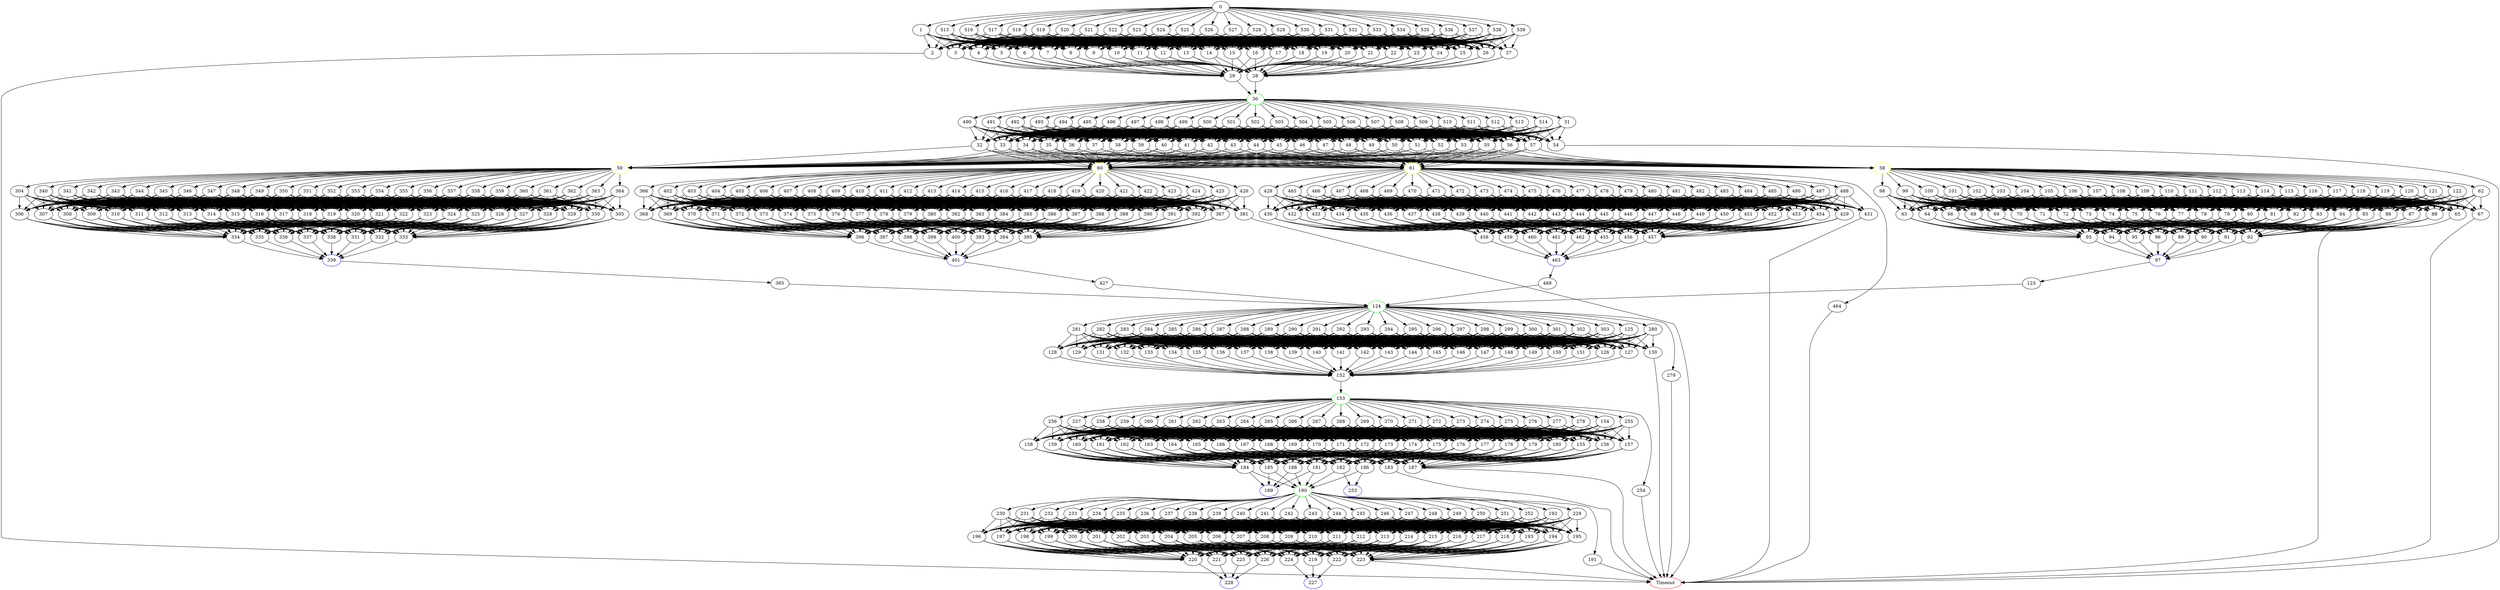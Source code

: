 digraph G {
	0 -> 1;
	0 -> 515;
	0 -> 516;
	0 -> 517;
	0 -> 518;
	0 -> 519;
	0 -> 520;
	0 -> 521;
	0 -> 522;
	0 -> 523;
	0 -> 524;
	0 -> 525;
	0 -> 526;
	0 -> 527;
	0 -> 528;
	0 -> 529;
	0 -> 530;
	0 -> 531;
	0 -> 532;
	0 -> 533;
	0 -> 534;
	0 -> 535;
	0 -> 536;
	0 -> 537;
	0 -> 538;
	0 -> 539;
	1 -> 2;
	1 -> 3;
	1 -> 4;
	1 -> 5;
	1 -> 6;
	1 -> 7;
	1 -> 8;
	1 -> 9;
	1 -> 10;
	1 -> 11;
	1 -> 12;
	1 -> 13;
	1 -> 14;
	1 -> 15;
	1 -> 16;
	1 -> 17;
	1 -> 18;
	1 -> 19;
	1 -> 20;
	1 -> 21;
	1 -> 22;
	1 -> 23;
	1 -> 24;
	1 -> 25;
	1 -> 26;
	1 -> 27;
	2 -> "Timeout";
Timeout [color=red];
	3 -> 28;
	3 -> 29;
	4 -> 28;
	4 -> 29;
	5 -> 28;
	5 -> 29;
	6 -> 28;
	6 -> 29;
	7 -> 28;
	7 -> 29;
	8 -> 28;
	8 -> 29;
	9 -> 28;
	9 -> 29;
	10 -> 28;
	10 -> 29;
	11 -> 28;
	11 -> 29;
	12 -> 28;
	12 -> 29;
	13 -> 28;
	13 -> 29;
	14 -> 28;
	14 -> 29;
	15 -> 28;
	15 -> 29;
	16 -> 28;
	16 -> 29;
	17 -> 28;
	17 -> 29;
	18 -> 28;
	18 -> 29;
	19 -> 28;
	19 -> 29;
	20 -> 28;
	20 -> 29;
	21 -> 28;
	21 -> 29;
	22 -> 28;
	22 -> 29;
	23 -> 28;
	23 -> 29;
	24 -> 28;
	24 -> 29;
	25 -> 28;
	25 -> 29;
	26 -> 28;
	26 -> 29;
	27 -> 28;
	27 -> 29;
	28 -> "30";
30 [color=green];
	29 -> "30";
30 [color=green];
	30 -> 31;
	30 -> 490;
	30 -> 491;
	30 -> 492;
	30 -> 493;
	30 -> 494;
	30 -> 495;
	30 -> 496;
	30 -> 497;
	30 -> 498;
	30 -> 499;
	30 -> 500;
	30 -> 501;
	30 -> 502;
	30 -> 503;
	30 -> 504;
	30 -> 505;
	30 -> 506;
	30 -> 507;
	30 -> 508;
	30 -> 509;
	30 -> 510;
	30 -> 511;
	30 -> 512;
	30 -> 513;
	30 -> 514;
	31 -> 32;
	31 -> 33;
	31 -> 34;
	31 -> 35;
	31 -> 36;
	31 -> 37;
	31 -> 38;
	31 -> 39;
	31 -> 40;
	31 -> 41;
	31 -> 42;
	31 -> 43;
	31 -> 44;
	31 -> 45;
	31 -> 46;
	31 -> 47;
	31 -> 48;
	31 -> 49;
	31 -> 50;
	31 -> 51;
	31 -> 52;
	31 -> 53;
	31 -> 54;
	31 -> 55;
	31 -> 56;
	31 -> 57;
	32 -> "58";
58 [color=yellow];
	32 -> "59";
59 [color=yellow];
	32 -> "60";
60 [color=yellow];
	32 -> "61";
61 [color=yellow];
	33 -> "58";
58 [color=yellow];
	33 -> "59";
59 [color=yellow];
	33 -> "60";
60 [color=yellow];
	33 -> "61";
61 [color=yellow];
	34 -> "58";
58 [color=yellow];
	34 -> "59";
59 [color=yellow];
	34 -> "60";
60 [color=yellow];
	34 -> "61";
61 [color=yellow];
	35 -> "58";
58 [color=yellow];
	35 -> "59";
59 [color=yellow];
	35 -> "60";
60 [color=yellow];
	35 -> "61";
61 [color=yellow];
	36 -> "58";
58 [color=yellow];
	36 -> "59";
59 [color=yellow];
	36 -> "60";
60 [color=yellow];
	36 -> "61";
61 [color=yellow];
	37 -> "58";
58 [color=yellow];
	37 -> "59";
59 [color=yellow];
	37 -> "60";
60 [color=yellow];
	37 -> "61";
61 [color=yellow];
	38 -> "58";
58 [color=yellow];
	38 -> "59";
59 [color=yellow];
	38 -> "60";
60 [color=yellow];
	38 -> "61";
61 [color=yellow];
	39 -> "58";
58 [color=yellow];
	39 -> "59";
59 [color=yellow];
	39 -> "60";
60 [color=yellow];
	39 -> "61";
61 [color=yellow];
	40 -> "58";
58 [color=yellow];
	40 -> "59";
59 [color=yellow];
	40 -> "60";
60 [color=yellow];
	40 -> "61";
61 [color=yellow];
	41 -> "58";
58 [color=yellow];
	41 -> "59";
59 [color=yellow];
	41 -> "60";
60 [color=yellow];
	41 -> "61";
61 [color=yellow];
	42 -> "58";
58 [color=yellow];
	42 -> "59";
59 [color=yellow];
	42 -> "60";
60 [color=yellow];
	42 -> "61";
61 [color=yellow];
	43 -> "58";
58 [color=yellow];
	43 -> "59";
59 [color=yellow];
	43 -> "60";
60 [color=yellow];
	43 -> "61";
61 [color=yellow];
	44 -> "58";
58 [color=yellow];
	44 -> "59";
59 [color=yellow];
	44 -> "60";
60 [color=yellow];
	44 -> "61";
61 [color=yellow];
	45 -> "58";
58 [color=yellow];
	45 -> "59";
59 [color=yellow];
	45 -> "60";
60 [color=yellow];
	45 -> "61";
61 [color=yellow];
	46 -> "58";
58 [color=yellow];
	46 -> "59";
59 [color=yellow];
	46 -> "60";
60 [color=yellow];
	46 -> "61";
61 [color=yellow];
	47 -> "58";
58 [color=yellow];
	47 -> "59";
59 [color=yellow];
	47 -> "60";
60 [color=yellow];
	47 -> "61";
61 [color=yellow];
	48 -> "58";
58 [color=yellow];
	48 -> "59";
59 [color=yellow];
	48 -> "60";
60 [color=yellow];
	48 -> "61";
61 [color=yellow];
	49 -> "58";
58 [color=yellow];
	49 -> "59";
59 [color=yellow];
	49 -> "60";
60 [color=yellow];
	49 -> "61";
61 [color=yellow];
	50 -> "58";
58 [color=yellow];
	50 -> "59";
59 [color=yellow];
	50 -> "60";
60 [color=yellow];
	50 -> "61";
61 [color=yellow];
	51 -> "58";
58 [color=yellow];
	51 -> "59";
59 [color=yellow];
	51 -> "60";
60 [color=yellow];
	51 -> "61";
61 [color=yellow];
	52 -> "58";
58 [color=yellow];
	52 -> "59";
59 [color=yellow];
	52 -> "60";
60 [color=yellow];
	52 -> "61";
61 [color=yellow];
	53 -> "58";
58 [color=yellow];
	53 -> "59";
59 [color=yellow];
	53 -> "60";
60 [color=yellow];
	53 -> "61";
61 [color=yellow];
	54 -> "Timeout";
Timeout [color=red];
	55 -> "58";
58 [color=yellow];
	55 -> "59";
59 [color=yellow];
	55 -> "60";
60 [color=yellow];
	55 -> "61";
61 [color=yellow];
	56 -> "58";
58 [color=yellow];
	56 -> "59";
59 [color=yellow];
	56 -> "60";
60 [color=yellow];
	56 -> "61";
61 [color=yellow];
	57 -> "58";
58 [color=yellow];
	57 -> "59";
59 [color=yellow];
	57 -> "60";
60 [color=yellow];
	57 -> "61";
61 [color=yellow];
	58 -> 62;
	58 -> 98;
	58 -> 99;
	58 -> 100;
	58 -> 101;
	58 -> 102;
	58 -> 103;
	58 -> 104;
	58 -> 105;
	58 -> 106;
	58 -> 107;
	58 -> 108;
	58 -> 109;
	58 -> 110;
	58 -> 111;
	58 -> 112;
	58 -> 113;
	58 -> 114;
	58 -> 115;
	58 -> 116;
	58 -> 117;
	58 -> 118;
	58 -> 119;
	58 -> 120;
	58 -> 121;
	58 -> 122;
	59 -> 304;
	59 -> 340;
	59 -> 341;
	59 -> 342;
	59 -> 343;
	59 -> 344;
	59 -> 345;
	59 -> 346;
	59 -> 347;
	59 -> 348;
	59 -> 349;
	59 -> 350;
	59 -> 351;
	59 -> 352;
	59 -> 353;
	59 -> 354;
	59 -> 355;
	59 -> 356;
	59 -> 357;
	59 -> 358;
	59 -> 359;
	59 -> 360;
	59 -> 361;
	59 -> 362;
	59 -> 363;
	59 -> 364;
	60 -> 366;
	60 -> 402;
	60 -> 403;
	60 -> 404;
	60 -> 405;
	60 -> 406;
	60 -> 407;
	60 -> 408;
	60 -> 409;
	60 -> 410;
	60 -> 411;
	60 -> 412;
	60 -> 413;
	60 -> 414;
	60 -> 415;
	60 -> 416;
	60 -> 417;
	60 -> 418;
	60 -> 419;
	60 -> 420;
	60 -> 421;
	60 -> 422;
	60 -> 423;
	60 -> 424;
	60 -> 425;
	60 -> 426;
	61 -> 428;
	61 -> 464;
	61 -> 465;
	61 -> 466;
	61 -> 467;
	61 -> 468;
	61 -> 469;
	61 -> 470;
	61 -> 471;
	61 -> 472;
	61 -> 473;
	61 -> 474;
	61 -> 475;
	61 -> 476;
	61 -> 477;
	61 -> 478;
	61 -> 479;
	61 -> 480;
	61 -> 481;
	61 -> 482;
	61 -> 483;
	61 -> 484;
	61 -> 485;
	61 -> 486;
	61 -> 487;
	61 -> 488;
	62 -> 63;
	62 -> 64;
	62 -> 65;
	62 -> 66;
	62 -> 67;
	62 -> 68;
	62 -> 69;
	62 -> 70;
	62 -> 71;
	62 -> 72;
	62 -> 73;
	62 -> 74;
	62 -> 75;
	62 -> 76;
	62 -> 77;
	62 -> 78;
	62 -> 79;
	62 -> 80;
	62 -> 81;
	62 -> 82;
	62 -> 83;
	62 -> 84;
	62 -> 85;
	62 -> 86;
	62 -> 87;
	62 -> 88;
	63 -> 89;
	63 -> 90;
	63 -> 91;
	63 -> 92;
	63 -> 93;
	63 -> 94;
	63 -> 95;
	63 -> 96;
	64 -> 89;
	64 -> 90;
	64 -> 91;
	64 -> 92;
	64 -> 93;
	64 -> 94;
	64 -> 95;
	64 -> 96;
	65 -> "Timeout";
Timeout [color=red];
	66 -> 89;
	66 -> 90;
	66 -> 91;
	66 -> 92;
	66 -> 93;
	66 -> 94;
	66 -> 95;
	66 -> 96;
	67 -> "Timeout";
Timeout [color=red];
	68 -> 89;
	68 -> 90;
	68 -> 91;
	68 -> 92;
	68 -> 93;
	68 -> 94;
	68 -> 95;
	68 -> 96;
	69 -> 89;
	69 -> 90;
	69 -> 91;
	69 -> 92;
	69 -> 93;
	69 -> 94;
	69 -> 95;
	69 -> 96;
	70 -> 89;
	70 -> 90;
	70 -> 91;
	70 -> 92;
	70 -> 93;
	70 -> 94;
	70 -> 95;
	70 -> 96;
	71 -> 89;
	71 -> 90;
	71 -> 91;
	71 -> 92;
	71 -> 93;
	71 -> 94;
	71 -> 95;
	71 -> 96;
	72 -> 89;
	72 -> 90;
	72 -> 91;
	72 -> 92;
	72 -> 93;
	72 -> 94;
	72 -> 95;
	72 -> 96;
	73 -> 89;
	73 -> 90;
	73 -> 91;
	73 -> 92;
	73 -> 93;
	73 -> 94;
	73 -> 95;
	73 -> 96;
	74 -> 89;
	74 -> 90;
	74 -> 91;
	74 -> 92;
	74 -> 93;
	74 -> 94;
	74 -> 95;
	74 -> 96;
	75 -> 89;
	75 -> 90;
	75 -> 91;
	75 -> 92;
	75 -> 93;
	75 -> 94;
	75 -> 95;
	75 -> 96;
	76 -> 89;
	76 -> 90;
	76 -> 91;
	76 -> 92;
	76 -> 93;
	76 -> 94;
	76 -> 95;
	76 -> 96;
	77 -> 89;
	77 -> 90;
	77 -> 91;
	77 -> 92;
	77 -> 93;
	77 -> 94;
	77 -> 95;
	77 -> 96;
	78 -> 89;
	78 -> 90;
	78 -> 91;
	78 -> 92;
	78 -> 93;
	78 -> 94;
	78 -> 95;
	78 -> 96;
	79 -> 89;
	79 -> 90;
	79 -> 91;
	79 -> 92;
	79 -> 93;
	79 -> 94;
	79 -> 95;
	79 -> 96;
	80 -> 89;
	80 -> 90;
	80 -> 91;
	80 -> 92;
	80 -> 93;
	80 -> 94;
	80 -> 95;
	80 -> 96;
	81 -> 89;
	81 -> 90;
	81 -> 91;
	81 -> 92;
	81 -> 93;
	81 -> 94;
	81 -> 95;
	81 -> 96;
	82 -> 89;
	82 -> 90;
	82 -> 91;
	82 -> 92;
	82 -> 93;
	82 -> 94;
	82 -> 95;
	82 -> 96;
	83 -> 89;
	83 -> 90;
	83 -> 91;
	83 -> 92;
	83 -> 93;
	83 -> 94;
	83 -> 95;
	83 -> 96;
	84 -> 89;
	84 -> 90;
	84 -> 91;
	84 -> 92;
	84 -> 93;
	84 -> 94;
	84 -> 95;
	84 -> 96;
	85 -> 89;
	85 -> 90;
	85 -> 91;
	85 -> 92;
	85 -> 93;
	85 -> 94;
	85 -> 95;
	85 -> 96;
	86 -> 89;
	86 -> 90;
	86 -> 91;
	86 -> 92;
	86 -> 93;
	86 -> 94;
	86 -> 95;
	86 -> 96;
	87 -> 89;
	87 -> 90;
	87 -> 91;
	87 -> 92;
	87 -> 93;
	87 -> 94;
	87 -> 95;
	87 -> 96;
	88 -> 89;
	88 -> 90;
	88 -> 91;
	88 -> 92;
	88 -> 93;
	88 -> 94;
	88 -> 95;
	88 -> 96;
	89 -> "97";
97 [color=blue];
	90 -> "97";
97 [color=blue];
	91 -> "97";
97 [color=blue];
	92 -> "97";
97 [color=blue];
	93 -> "97";
97 [color=blue];
	94 -> "97";
97 [color=blue];
	95 -> "97";
97 [color=blue];
	96 -> "97";
97 [color=blue];
	97 -> 123;
	98 -> 63;
	98 -> 64;
	98 -> 65;
	98 -> 66;
	98 -> 67;
	98 -> 68;
	98 -> 69;
	98 -> 70;
	98 -> 71;
	98 -> 72;
	98 -> 73;
	98 -> 74;
	98 -> 75;
	98 -> 76;
	98 -> 77;
	98 -> 78;
	98 -> 79;
	98 -> 80;
	98 -> 81;
	98 -> 82;
	98 -> 83;
	98 -> 84;
	98 -> 85;
	98 -> 86;
	98 -> 87;
	98 -> 88;
	99 -> 63;
	99 -> 64;
	99 -> 65;
	99 -> 66;
	99 -> 67;
	99 -> 68;
	99 -> 69;
	99 -> 70;
	99 -> 71;
	99 -> 72;
	99 -> 73;
	99 -> 74;
	99 -> 75;
	99 -> 76;
	99 -> 77;
	99 -> 78;
	99 -> 79;
	99 -> 80;
	99 -> 81;
	99 -> 82;
	99 -> 83;
	99 -> 84;
	99 -> 85;
	99 -> 86;
	99 -> 87;
	99 -> 88;
	100 -> 63;
	100 -> 64;
	100 -> 65;
	100 -> 66;
	100 -> 67;
	100 -> 68;
	100 -> 69;
	100 -> 70;
	100 -> 71;
	100 -> 72;
	100 -> 73;
	100 -> 74;
	100 -> 75;
	100 -> 76;
	100 -> 77;
	100 -> 78;
	100 -> 79;
	100 -> 80;
	100 -> 81;
	100 -> 82;
	100 -> 83;
	100 -> 84;
	100 -> 85;
	100 -> 86;
	100 -> 87;
	100 -> 88;
	101 -> 63;
	101 -> 64;
	101 -> 65;
	101 -> 66;
	101 -> 67;
	101 -> 68;
	101 -> 69;
	101 -> 70;
	101 -> 71;
	101 -> 72;
	101 -> 73;
	101 -> 74;
	101 -> 75;
	101 -> 76;
	101 -> 77;
	101 -> 78;
	101 -> 79;
	101 -> 80;
	101 -> 81;
	101 -> 82;
	101 -> 83;
	101 -> 84;
	101 -> 85;
	101 -> 86;
	101 -> 87;
	101 -> 88;
	102 -> 63;
	102 -> 64;
	102 -> 65;
	102 -> 66;
	102 -> 67;
	102 -> 68;
	102 -> 69;
	102 -> 70;
	102 -> 71;
	102 -> 72;
	102 -> 73;
	102 -> 74;
	102 -> 75;
	102 -> 76;
	102 -> 77;
	102 -> 78;
	102 -> 79;
	102 -> 80;
	102 -> 81;
	102 -> 82;
	102 -> 83;
	102 -> 84;
	102 -> 85;
	102 -> 86;
	102 -> 87;
	102 -> 88;
	103 -> 63;
	103 -> 64;
	103 -> 65;
	103 -> 66;
	103 -> 67;
	103 -> 68;
	103 -> 69;
	103 -> 70;
	103 -> 71;
	103 -> 72;
	103 -> 73;
	103 -> 74;
	103 -> 75;
	103 -> 76;
	103 -> 77;
	103 -> 78;
	103 -> 79;
	103 -> 80;
	103 -> 81;
	103 -> 82;
	103 -> 83;
	103 -> 84;
	103 -> 85;
	103 -> 86;
	103 -> 87;
	103 -> 88;
	104 -> 63;
	104 -> 64;
	104 -> 65;
	104 -> 66;
	104 -> 67;
	104 -> 68;
	104 -> 69;
	104 -> 70;
	104 -> 71;
	104 -> 72;
	104 -> 73;
	104 -> 74;
	104 -> 75;
	104 -> 76;
	104 -> 77;
	104 -> 78;
	104 -> 79;
	104 -> 80;
	104 -> 81;
	104 -> 82;
	104 -> 83;
	104 -> 84;
	104 -> 85;
	104 -> 86;
	104 -> 87;
	104 -> 88;
	105 -> 63;
	105 -> 64;
	105 -> 65;
	105 -> 66;
	105 -> 67;
	105 -> 68;
	105 -> 69;
	105 -> 70;
	105 -> 71;
	105 -> 72;
	105 -> 73;
	105 -> 74;
	105 -> 75;
	105 -> 76;
	105 -> 77;
	105 -> 78;
	105 -> 79;
	105 -> 80;
	105 -> 81;
	105 -> 82;
	105 -> 83;
	105 -> 84;
	105 -> 85;
	105 -> 86;
	105 -> 87;
	105 -> 88;
	106 -> 63;
	106 -> 64;
	106 -> 65;
	106 -> 66;
	106 -> 67;
	106 -> 68;
	106 -> 69;
	106 -> 70;
	106 -> 71;
	106 -> 72;
	106 -> 73;
	106 -> 74;
	106 -> 75;
	106 -> 76;
	106 -> 77;
	106 -> 78;
	106 -> 79;
	106 -> 80;
	106 -> 81;
	106 -> 82;
	106 -> 83;
	106 -> 84;
	106 -> 85;
	106 -> 86;
	106 -> 87;
	106 -> 88;
	107 -> 63;
	107 -> 64;
	107 -> 65;
	107 -> 66;
	107 -> 67;
	107 -> 68;
	107 -> 69;
	107 -> 70;
	107 -> 71;
	107 -> 72;
	107 -> 73;
	107 -> 74;
	107 -> 75;
	107 -> 76;
	107 -> 77;
	107 -> 78;
	107 -> 79;
	107 -> 80;
	107 -> 81;
	107 -> 82;
	107 -> 83;
	107 -> 84;
	107 -> 85;
	107 -> 86;
	107 -> 87;
	107 -> 88;
	108 -> 63;
	108 -> 64;
	108 -> 65;
	108 -> 66;
	108 -> 67;
	108 -> 68;
	108 -> 69;
	108 -> 70;
	108 -> 71;
	108 -> 72;
	108 -> 73;
	108 -> 74;
	108 -> 75;
	108 -> 76;
	108 -> 77;
	108 -> 78;
	108 -> 79;
	108 -> 80;
	108 -> 81;
	108 -> 82;
	108 -> 83;
	108 -> 84;
	108 -> 85;
	108 -> 86;
	108 -> 87;
	108 -> 88;
	109 -> 63;
	109 -> 64;
	109 -> 65;
	109 -> 66;
	109 -> 67;
	109 -> 68;
	109 -> 69;
	109 -> 70;
	109 -> 71;
	109 -> 72;
	109 -> 73;
	109 -> 74;
	109 -> 75;
	109 -> 76;
	109 -> 77;
	109 -> 78;
	109 -> 79;
	109 -> 80;
	109 -> 81;
	109 -> 82;
	109 -> 83;
	109 -> 84;
	109 -> 85;
	109 -> 86;
	109 -> 87;
	109 -> 88;
	110 -> 63;
	110 -> 64;
	110 -> 65;
	110 -> 66;
	110 -> 67;
	110 -> 68;
	110 -> 69;
	110 -> 70;
	110 -> 71;
	110 -> 72;
	110 -> 73;
	110 -> 74;
	110 -> 75;
	110 -> 76;
	110 -> 77;
	110 -> 78;
	110 -> 79;
	110 -> 80;
	110 -> 81;
	110 -> 82;
	110 -> 83;
	110 -> 84;
	110 -> 85;
	110 -> 86;
	110 -> 87;
	110 -> 88;
	111 -> 63;
	111 -> 64;
	111 -> 65;
	111 -> 66;
	111 -> 67;
	111 -> 68;
	111 -> 69;
	111 -> 70;
	111 -> 71;
	111 -> 72;
	111 -> 73;
	111 -> 74;
	111 -> 75;
	111 -> 76;
	111 -> 77;
	111 -> 78;
	111 -> 79;
	111 -> 80;
	111 -> 81;
	111 -> 82;
	111 -> 83;
	111 -> 84;
	111 -> 85;
	111 -> 86;
	111 -> 87;
	111 -> 88;
	112 -> 63;
	112 -> 64;
	112 -> 65;
	112 -> 66;
	112 -> 67;
	112 -> 68;
	112 -> 69;
	112 -> 70;
	112 -> 71;
	112 -> 72;
	112 -> 73;
	112 -> 74;
	112 -> 75;
	112 -> 76;
	112 -> 77;
	112 -> 78;
	112 -> 79;
	112 -> 80;
	112 -> 81;
	112 -> 82;
	112 -> 83;
	112 -> 84;
	112 -> 85;
	112 -> 86;
	112 -> 87;
	112 -> 88;
	113 -> 63;
	113 -> 64;
	113 -> 65;
	113 -> 66;
	113 -> 67;
	113 -> 68;
	113 -> 69;
	113 -> 70;
	113 -> 71;
	113 -> 72;
	113 -> 73;
	113 -> 74;
	113 -> 75;
	113 -> 76;
	113 -> 77;
	113 -> 78;
	113 -> 79;
	113 -> 80;
	113 -> 81;
	113 -> 82;
	113 -> 83;
	113 -> 84;
	113 -> 85;
	113 -> 86;
	113 -> 87;
	113 -> 88;
	114 -> 63;
	114 -> 64;
	114 -> 65;
	114 -> 66;
	114 -> 67;
	114 -> 68;
	114 -> 69;
	114 -> 70;
	114 -> 71;
	114 -> 72;
	114 -> 73;
	114 -> 74;
	114 -> 75;
	114 -> 76;
	114 -> 77;
	114 -> 78;
	114 -> 79;
	114 -> 80;
	114 -> 81;
	114 -> 82;
	114 -> 83;
	114 -> 84;
	114 -> 85;
	114 -> 86;
	114 -> 87;
	114 -> 88;
	115 -> 63;
	115 -> 64;
	115 -> 65;
	115 -> 66;
	115 -> 67;
	115 -> 68;
	115 -> 69;
	115 -> 70;
	115 -> 71;
	115 -> 72;
	115 -> 73;
	115 -> 74;
	115 -> 75;
	115 -> 76;
	115 -> 77;
	115 -> 78;
	115 -> 79;
	115 -> 80;
	115 -> 81;
	115 -> 82;
	115 -> 83;
	115 -> 84;
	115 -> 85;
	115 -> 86;
	115 -> 87;
	115 -> 88;
	116 -> 63;
	116 -> 64;
	116 -> 65;
	116 -> 66;
	116 -> 67;
	116 -> 68;
	116 -> 69;
	116 -> 70;
	116 -> 71;
	116 -> 72;
	116 -> 73;
	116 -> 74;
	116 -> 75;
	116 -> 76;
	116 -> 77;
	116 -> 78;
	116 -> 79;
	116 -> 80;
	116 -> 81;
	116 -> 82;
	116 -> 83;
	116 -> 84;
	116 -> 85;
	116 -> 86;
	116 -> 87;
	116 -> 88;
	117 -> 63;
	117 -> 64;
	117 -> 65;
	117 -> 66;
	117 -> 67;
	117 -> 68;
	117 -> 69;
	117 -> 70;
	117 -> 71;
	117 -> 72;
	117 -> 73;
	117 -> 74;
	117 -> 75;
	117 -> 76;
	117 -> 77;
	117 -> 78;
	117 -> 79;
	117 -> 80;
	117 -> 81;
	117 -> 82;
	117 -> 83;
	117 -> 84;
	117 -> 85;
	117 -> 86;
	117 -> 87;
	117 -> 88;
	118 -> 63;
	118 -> 64;
	118 -> 65;
	118 -> 66;
	118 -> 67;
	118 -> 68;
	118 -> 69;
	118 -> 70;
	118 -> 71;
	118 -> 72;
	118 -> 73;
	118 -> 74;
	118 -> 75;
	118 -> 76;
	118 -> 77;
	118 -> 78;
	118 -> 79;
	118 -> 80;
	118 -> 81;
	118 -> 82;
	118 -> 83;
	118 -> 84;
	118 -> 85;
	118 -> 86;
	118 -> 87;
	118 -> 88;
	119 -> 63;
	119 -> 64;
	119 -> 65;
	119 -> 66;
	119 -> 67;
	119 -> 68;
	119 -> 69;
	119 -> 70;
	119 -> 71;
	119 -> 72;
	119 -> 73;
	119 -> 74;
	119 -> 75;
	119 -> 76;
	119 -> 77;
	119 -> 78;
	119 -> 79;
	119 -> 80;
	119 -> 81;
	119 -> 82;
	119 -> 83;
	119 -> 84;
	119 -> 85;
	119 -> 86;
	119 -> 87;
	119 -> 88;
	120 -> 63;
	120 -> 64;
	120 -> 65;
	120 -> 66;
	120 -> 67;
	120 -> 68;
	120 -> 69;
	120 -> 70;
	120 -> 71;
	120 -> 72;
	120 -> 73;
	120 -> 74;
	120 -> 75;
	120 -> 76;
	120 -> 77;
	120 -> 78;
	120 -> 79;
	120 -> 80;
	120 -> 81;
	120 -> 82;
	120 -> 83;
	120 -> 84;
	120 -> 85;
	120 -> 86;
	120 -> 87;
	120 -> 88;
	121 -> 63;
	121 -> 64;
	121 -> 65;
	121 -> 66;
	121 -> 67;
	121 -> 68;
	121 -> 69;
	121 -> 70;
	121 -> 71;
	121 -> 72;
	121 -> 73;
	121 -> 74;
	121 -> 75;
	121 -> 76;
	121 -> 77;
	121 -> 78;
	121 -> 79;
	121 -> 80;
	121 -> 81;
	121 -> 82;
	121 -> 83;
	121 -> 84;
	121 -> 85;
	121 -> 86;
	121 -> 87;
	121 -> 88;
	122 -> 63;
	122 -> 64;
	122 -> 65;
	122 -> 66;
	122 -> 67;
	122 -> 68;
	122 -> 69;
	122 -> 70;
	122 -> 71;
	122 -> 72;
	122 -> 73;
	122 -> 74;
	122 -> 75;
	122 -> 76;
	122 -> 77;
	122 -> 78;
	122 -> 79;
	122 -> 80;
	122 -> 81;
	122 -> 82;
	122 -> 83;
	122 -> 84;
	122 -> 85;
	122 -> 86;
	122 -> 87;
	122 -> 88;
	123 -> "124";
124 [color=green];
	124 -> 125;
	124 -> 279;
	124 -> 280;
	124 -> 281;
	124 -> 282;
	124 -> 283;
	124 -> 284;
	124 -> 285;
	124 -> 286;
	124 -> 287;
	124 -> 288;
	124 -> 289;
	124 -> 290;
	124 -> 291;
	124 -> 292;
	124 -> 293;
	124 -> 294;
	124 -> 295;
	124 -> 296;
	124 -> 297;
	124 -> 298;
	124 -> 299;
	124 -> 300;
	124 -> 301;
	124 -> 302;
	124 -> 303;
	125 -> 126;
	125 -> 127;
	125 -> 128;
	125 -> 129;
	125 -> 130;
	125 -> 131;
	125 -> 132;
	125 -> 133;
	125 -> 134;
	125 -> 135;
	125 -> 136;
	125 -> 137;
	125 -> 138;
	125 -> 139;
	125 -> 140;
	125 -> 141;
	125 -> 142;
	125 -> 143;
	125 -> 144;
	125 -> 145;
	125 -> 146;
	125 -> 147;
	125 -> 148;
	125 -> 149;
	125 -> 150;
	125 -> 151;
	126 -> 152;
	127 -> 152;
	128 -> 152;
	129 -> 152;
	130 -> "Timeout";
Timeout [color=red];
	131 -> 152;
	132 -> 152;
	133 -> 152;
	134 -> 152;
	135 -> 152;
	136 -> 152;
	137 -> 152;
	138 -> 152;
	139 -> 152;
	140 -> 152;
	141 -> 152;
	142 -> 152;
	143 -> 152;
	144 -> 152;
	145 -> 152;
	146 -> 152;
	147 -> 152;
	148 -> 152;
	149 -> 152;
	150 -> 152;
	151 -> 152;
	152 -> "153";
153 [color=green];
	153 -> 154;
	153 -> 254;
	153 -> 255;
	153 -> 256;
	153 -> 257;
	153 -> 258;
	153 -> 259;
	153 -> 260;
	153 -> 261;
	153 -> 262;
	153 -> 263;
	153 -> 264;
	153 -> 265;
	153 -> 266;
	153 -> 267;
	153 -> 268;
	153 -> 269;
	153 -> 270;
	153 -> 271;
	153 -> 272;
	153 -> 273;
	153 -> 274;
	153 -> 275;
	153 -> 276;
	153 -> 277;
	153 -> 278;
	154 -> 155;
	154 -> 156;
	154 -> 157;
	154 -> 158;
	154 -> 159;
	154 -> 160;
	154 -> 161;
	154 -> 162;
	154 -> 163;
	154 -> 164;
	154 -> 165;
	154 -> 166;
	154 -> 167;
	154 -> 168;
	154 -> 169;
	154 -> 170;
	154 -> 171;
	154 -> 172;
	154 -> 173;
	154 -> 174;
	154 -> 175;
	154 -> 176;
	154 -> 177;
	154 -> 178;
	154 -> 179;
	154 -> 180;
	155 -> 181;
	155 -> 182;
	155 -> 183;
	155 -> 184;
	155 -> 185;
	155 -> 186;
	155 -> 187;
	155 -> 188;
	156 -> 181;
	156 -> 182;
	156 -> 183;
	156 -> 184;
	156 -> 185;
	156 -> 186;
	156 -> 187;
	156 -> 188;
	157 -> 181;
	157 -> 182;
	157 -> 183;
	157 -> 184;
	157 -> 185;
	157 -> 186;
	157 -> 187;
	157 -> 188;
	158 -> 181;
	158 -> 182;
	158 -> 183;
	158 -> 184;
	158 -> 185;
	158 -> 186;
	158 -> 187;
	158 -> 188;
	159 -> 181;
	159 -> 182;
	159 -> 183;
	159 -> 184;
	159 -> 185;
	159 -> 186;
	159 -> 187;
	159 -> 188;
	160 -> 181;
	160 -> 182;
	160 -> 183;
	160 -> 184;
	160 -> 185;
	160 -> 186;
	160 -> 187;
	160 -> 188;
	161 -> 181;
	161 -> 182;
	161 -> 183;
	161 -> 184;
	161 -> 185;
	161 -> 186;
	161 -> 187;
	161 -> 188;
	162 -> 181;
	162 -> 182;
	162 -> 183;
	162 -> 184;
	162 -> 185;
	162 -> 186;
	162 -> 187;
	162 -> 188;
	163 -> 181;
	163 -> 182;
	163 -> 183;
	163 -> 184;
	163 -> 185;
	163 -> 186;
	163 -> 187;
	163 -> 188;
	164 -> 181;
	164 -> 182;
	164 -> 183;
	164 -> 184;
	164 -> 185;
	164 -> 186;
	164 -> 187;
	164 -> 188;
	165 -> 181;
	165 -> 182;
	165 -> 183;
	165 -> 184;
	165 -> 185;
	165 -> 186;
	165 -> 187;
	165 -> 188;
	166 -> 181;
	166 -> 182;
	166 -> 183;
	166 -> 184;
	166 -> 185;
	166 -> 186;
	166 -> 187;
	166 -> 188;
	167 -> 181;
	167 -> 182;
	167 -> 183;
	167 -> 184;
	167 -> 185;
	167 -> 186;
	167 -> 187;
	167 -> 188;
	168 -> 181;
	168 -> 182;
	168 -> 183;
	168 -> 184;
	168 -> 185;
	168 -> 186;
	168 -> 187;
	168 -> 188;
	169 -> 181;
	169 -> 182;
	169 -> 183;
	169 -> 184;
	169 -> 185;
	169 -> 186;
	169 -> 187;
	169 -> 188;
	170 -> 181;
	170 -> 182;
	170 -> 183;
	170 -> 184;
	170 -> 185;
	170 -> 186;
	170 -> 187;
	170 -> 188;
	171 -> 181;
	171 -> 182;
	171 -> 183;
	171 -> 184;
	171 -> 185;
	171 -> 186;
	171 -> 187;
	171 -> 188;
	172 -> 181;
	172 -> 182;
	172 -> 183;
	172 -> 184;
	172 -> 185;
	172 -> 186;
	172 -> 187;
	172 -> 188;
	173 -> 181;
	173 -> 182;
	173 -> 183;
	173 -> 184;
	173 -> 185;
	173 -> 186;
	173 -> 187;
	173 -> 188;
	174 -> 181;
	174 -> 182;
	174 -> 183;
	174 -> 184;
	174 -> 185;
	174 -> 186;
	174 -> 187;
	174 -> 188;
	175 -> 181;
	175 -> 182;
	175 -> 183;
	175 -> 184;
	175 -> 185;
	175 -> 186;
	175 -> 187;
	175 -> 188;
	176 -> 181;
	176 -> 182;
	176 -> 183;
	176 -> 184;
	176 -> 185;
	176 -> 186;
	176 -> 187;
	176 -> 188;
	177 -> 181;
	177 -> 182;
	177 -> 183;
	177 -> 184;
	177 -> 185;
	177 -> 186;
	177 -> 187;
	177 -> 188;
	178 -> 181;
	178 -> 182;
	178 -> 183;
	178 -> 184;
	178 -> 185;
	178 -> 186;
	178 -> 187;
	178 -> 188;
	179 -> 181;
	179 -> 182;
	179 -> 183;
	179 -> 184;
	179 -> 185;
	179 -> 186;
	179 -> 187;
	179 -> 188;
	180 -> 181;
	180 -> 182;
	180 -> 183;
	180 -> 184;
	180 -> 185;
	180 -> 186;
	180 -> 187;
	180 -> 188;
	181 -> "189";
189 [color=blue];
	181 -> "190";
190 [color=green];
	182 -> "190";
190 [color=green];
	182 -> "253";
253 [color=blue];
	183 -> "Timeout";
Timeout [color=red];
	184 -> "189";
189 [color=blue];
	184 -> "190";
190 [color=green];
	185 -> "189";
189 [color=blue];
	185 -> "190";
190 [color=green];
	186 -> "190";
190 [color=green];
	186 -> "253";
253 [color=blue];
	187 -> "Timeout";
Timeout [color=red];
	188 -> "189";
189 [color=blue];
	188 -> "190";
190 [color=green];
	190 -> 191;
	190 -> 192;
	190 -> 229;
	190 -> 230;
	190 -> 231;
	190 -> 232;
	190 -> 233;
	190 -> 234;
	190 -> 235;
	190 -> 236;
	190 -> 237;
	190 -> 238;
	190 -> 239;
	190 -> 240;
	190 -> 241;
	190 -> 242;
	190 -> 243;
	190 -> 244;
	190 -> 245;
	190 -> 246;
	190 -> 247;
	190 -> 248;
	190 -> 249;
	190 -> 250;
	190 -> 251;
	190 -> 252;
	191 -> "Timeout";
Timeout [color=red];
	192 -> 193;
	192 -> 194;
	192 -> 195;
	192 -> 196;
	192 -> 197;
	192 -> 198;
	192 -> 199;
	192 -> 200;
	192 -> 201;
	192 -> 202;
	192 -> 203;
	192 -> 204;
	192 -> 205;
	192 -> 206;
	192 -> 207;
	192 -> 208;
	192 -> 209;
	192 -> 210;
	192 -> 211;
	192 -> 212;
	192 -> 213;
	192 -> 214;
	192 -> 215;
	192 -> 216;
	192 -> 217;
	192 -> 218;
	193 -> 219;
	193 -> 220;
	193 -> 221;
	193 -> 222;
	193 -> 223;
	193 -> 224;
	193 -> 225;
	193 -> 226;
	194 -> 219;
	194 -> 220;
	194 -> 221;
	194 -> 222;
	194 -> 223;
	194 -> 224;
	194 -> 225;
	194 -> 226;
	195 -> 219;
	195 -> 220;
	195 -> 221;
	195 -> 222;
	195 -> 223;
	195 -> 224;
	195 -> 225;
	195 -> 226;
	196 -> 219;
	196 -> 220;
	196 -> 221;
	196 -> 222;
	196 -> 223;
	196 -> 224;
	196 -> 225;
	196 -> 226;
	197 -> 219;
	197 -> 220;
	197 -> 221;
	197 -> 222;
	197 -> 223;
	197 -> 224;
	197 -> 225;
	197 -> 226;
	198 -> 219;
	198 -> 220;
	198 -> 221;
	198 -> 222;
	198 -> 223;
	198 -> 224;
	198 -> 225;
	198 -> 226;
	199 -> 219;
	199 -> 220;
	199 -> 221;
	199 -> 222;
	199 -> 223;
	199 -> 224;
	199 -> 225;
	199 -> 226;
	200 -> 219;
	200 -> 220;
	200 -> 221;
	200 -> 222;
	200 -> 223;
	200 -> 224;
	200 -> 225;
	200 -> 226;
	201 -> 219;
	201 -> 220;
	201 -> 221;
	201 -> 222;
	201 -> 223;
	201 -> 224;
	201 -> 225;
	201 -> 226;
	202 -> 219;
	202 -> 220;
	202 -> 221;
	202 -> 222;
	202 -> 223;
	202 -> 224;
	202 -> 225;
	202 -> 226;
	203 -> 219;
	203 -> 220;
	203 -> 221;
	203 -> 222;
	203 -> 223;
	203 -> 224;
	203 -> 225;
	203 -> 226;
	204 -> 219;
	204 -> 220;
	204 -> 221;
	204 -> 222;
	204 -> 223;
	204 -> 224;
	204 -> 225;
	204 -> 226;
	205 -> 219;
	205 -> 220;
	205 -> 221;
	205 -> 222;
	205 -> 223;
	205 -> 224;
	205 -> 225;
	205 -> 226;
	206 -> 219;
	206 -> 220;
	206 -> 221;
	206 -> 222;
	206 -> 223;
	206 -> 224;
	206 -> 225;
	206 -> 226;
	207 -> 219;
	207 -> 220;
	207 -> 221;
	207 -> 222;
	207 -> 223;
	207 -> 224;
	207 -> 225;
	207 -> 226;
	208 -> 219;
	208 -> 220;
	208 -> 221;
	208 -> 222;
	208 -> 223;
	208 -> 224;
	208 -> 225;
	208 -> 226;
	209 -> 219;
	209 -> 220;
	209 -> 221;
	209 -> 222;
	209 -> 223;
	209 -> 224;
	209 -> 225;
	209 -> 226;
	210 -> 219;
	210 -> 220;
	210 -> 221;
	210 -> 222;
	210 -> 223;
	210 -> 224;
	210 -> 225;
	210 -> 226;
	211 -> 219;
	211 -> 220;
	211 -> 221;
	211 -> 222;
	211 -> 223;
	211 -> 224;
	211 -> 225;
	211 -> 226;
	212 -> 219;
	212 -> 220;
	212 -> 221;
	212 -> 222;
	212 -> 223;
	212 -> 224;
	212 -> 225;
	212 -> 226;
	213 -> 219;
	213 -> 220;
	213 -> 221;
	213 -> 222;
	213 -> 223;
	213 -> 224;
	213 -> 225;
	213 -> 226;
	214 -> 219;
	214 -> 220;
	214 -> 221;
	214 -> 222;
	214 -> 223;
	214 -> 224;
	214 -> 225;
	214 -> 226;
	215 -> 219;
	215 -> 220;
	215 -> 221;
	215 -> 222;
	215 -> 223;
	215 -> 224;
	215 -> 225;
	215 -> 226;
	216 -> 219;
	216 -> 220;
	216 -> 221;
	216 -> 222;
	216 -> 223;
	216 -> 224;
	216 -> 225;
	216 -> 226;
	217 -> 219;
	217 -> 220;
	217 -> 221;
	217 -> 222;
	217 -> 223;
	217 -> 224;
	217 -> 225;
	217 -> 226;
	218 -> 219;
	218 -> 220;
	218 -> 221;
	218 -> 222;
	218 -> 223;
	218 -> 224;
	218 -> 225;
	218 -> 226;
	219 -> "227";
227 [color=blue];
	220 -> "228";
228 [color=blue];
	221 -> "228";
228 [color=blue];
	222 -> "227";
227 [color=blue];
	223 -> "Timeout";
Timeout [color=red];
	224 -> "227";
227 [color=blue];
	225 -> "228";
228 [color=blue];
	226 -> "228";
228 [color=blue];
	229 -> 193;
	229 -> 194;
	229 -> 195;
	229 -> 196;
	229 -> 197;
	229 -> 198;
	229 -> 199;
	229 -> 200;
	229 -> 201;
	229 -> 202;
	229 -> 203;
	229 -> 204;
	229 -> 205;
	229 -> 206;
	229 -> 207;
	229 -> 208;
	229 -> 209;
	229 -> 210;
	229 -> 211;
	229 -> 212;
	229 -> 213;
	229 -> 214;
	229 -> 215;
	229 -> 216;
	229 -> 217;
	229 -> 218;
	230 -> 193;
	230 -> 194;
	230 -> 195;
	230 -> 196;
	230 -> 197;
	230 -> 198;
	230 -> 199;
	230 -> 200;
	230 -> 201;
	230 -> 202;
	230 -> 203;
	230 -> 204;
	230 -> 205;
	230 -> 206;
	230 -> 207;
	230 -> 208;
	230 -> 209;
	230 -> 210;
	230 -> 211;
	230 -> 212;
	230 -> 213;
	230 -> 214;
	230 -> 215;
	230 -> 216;
	230 -> 217;
	230 -> 218;
	231 -> 193;
	231 -> 194;
	231 -> 195;
	231 -> 196;
	231 -> 197;
	231 -> 198;
	231 -> 199;
	231 -> 200;
	231 -> 201;
	231 -> 202;
	231 -> 203;
	231 -> 204;
	231 -> 205;
	231 -> 206;
	231 -> 207;
	231 -> 208;
	231 -> 209;
	231 -> 210;
	231 -> 211;
	231 -> 212;
	231 -> 213;
	231 -> 214;
	231 -> 215;
	231 -> 216;
	231 -> 217;
	231 -> 218;
	232 -> 193;
	232 -> 194;
	232 -> 195;
	232 -> 196;
	232 -> 197;
	232 -> 198;
	232 -> 199;
	232 -> 200;
	232 -> 201;
	232 -> 202;
	232 -> 203;
	232 -> 204;
	232 -> 205;
	232 -> 206;
	232 -> 207;
	232 -> 208;
	232 -> 209;
	232 -> 210;
	232 -> 211;
	232 -> 212;
	232 -> 213;
	232 -> 214;
	232 -> 215;
	232 -> 216;
	232 -> 217;
	232 -> 218;
	233 -> 193;
	233 -> 194;
	233 -> 195;
	233 -> 196;
	233 -> 197;
	233 -> 198;
	233 -> 199;
	233 -> 200;
	233 -> 201;
	233 -> 202;
	233 -> 203;
	233 -> 204;
	233 -> 205;
	233 -> 206;
	233 -> 207;
	233 -> 208;
	233 -> 209;
	233 -> 210;
	233 -> 211;
	233 -> 212;
	233 -> 213;
	233 -> 214;
	233 -> 215;
	233 -> 216;
	233 -> 217;
	233 -> 218;
	234 -> 193;
	234 -> 194;
	234 -> 195;
	234 -> 196;
	234 -> 197;
	234 -> 198;
	234 -> 199;
	234 -> 200;
	234 -> 201;
	234 -> 202;
	234 -> 203;
	234 -> 204;
	234 -> 205;
	234 -> 206;
	234 -> 207;
	234 -> 208;
	234 -> 209;
	234 -> 210;
	234 -> 211;
	234 -> 212;
	234 -> 213;
	234 -> 214;
	234 -> 215;
	234 -> 216;
	234 -> 217;
	234 -> 218;
	235 -> 193;
	235 -> 194;
	235 -> 195;
	235 -> 196;
	235 -> 197;
	235 -> 198;
	235 -> 199;
	235 -> 200;
	235 -> 201;
	235 -> 202;
	235 -> 203;
	235 -> 204;
	235 -> 205;
	235 -> 206;
	235 -> 207;
	235 -> 208;
	235 -> 209;
	235 -> 210;
	235 -> 211;
	235 -> 212;
	235 -> 213;
	235 -> 214;
	235 -> 215;
	235 -> 216;
	235 -> 217;
	235 -> 218;
	236 -> 193;
	236 -> 194;
	236 -> 195;
	236 -> 196;
	236 -> 197;
	236 -> 198;
	236 -> 199;
	236 -> 200;
	236 -> 201;
	236 -> 202;
	236 -> 203;
	236 -> 204;
	236 -> 205;
	236 -> 206;
	236 -> 207;
	236 -> 208;
	236 -> 209;
	236 -> 210;
	236 -> 211;
	236 -> 212;
	236 -> 213;
	236 -> 214;
	236 -> 215;
	236 -> 216;
	236 -> 217;
	236 -> 218;
	237 -> 193;
	237 -> 194;
	237 -> 195;
	237 -> 196;
	237 -> 197;
	237 -> 198;
	237 -> 199;
	237 -> 200;
	237 -> 201;
	237 -> 202;
	237 -> 203;
	237 -> 204;
	237 -> 205;
	237 -> 206;
	237 -> 207;
	237 -> 208;
	237 -> 209;
	237 -> 210;
	237 -> 211;
	237 -> 212;
	237 -> 213;
	237 -> 214;
	237 -> 215;
	237 -> 216;
	237 -> 217;
	237 -> 218;
	238 -> 193;
	238 -> 194;
	238 -> 195;
	238 -> 196;
	238 -> 197;
	238 -> 198;
	238 -> 199;
	238 -> 200;
	238 -> 201;
	238 -> 202;
	238 -> 203;
	238 -> 204;
	238 -> 205;
	238 -> 206;
	238 -> 207;
	238 -> 208;
	238 -> 209;
	238 -> 210;
	238 -> 211;
	238 -> 212;
	238 -> 213;
	238 -> 214;
	238 -> 215;
	238 -> 216;
	238 -> 217;
	238 -> 218;
	239 -> 193;
	239 -> 194;
	239 -> 195;
	239 -> 196;
	239 -> 197;
	239 -> 198;
	239 -> 199;
	239 -> 200;
	239 -> 201;
	239 -> 202;
	239 -> 203;
	239 -> 204;
	239 -> 205;
	239 -> 206;
	239 -> 207;
	239 -> 208;
	239 -> 209;
	239 -> 210;
	239 -> 211;
	239 -> 212;
	239 -> 213;
	239 -> 214;
	239 -> 215;
	239 -> 216;
	239 -> 217;
	239 -> 218;
	240 -> 193;
	240 -> 194;
	240 -> 195;
	240 -> 196;
	240 -> 197;
	240 -> 198;
	240 -> 199;
	240 -> 200;
	240 -> 201;
	240 -> 202;
	240 -> 203;
	240 -> 204;
	240 -> 205;
	240 -> 206;
	240 -> 207;
	240 -> 208;
	240 -> 209;
	240 -> 210;
	240 -> 211;
	240 -> 212;
	240 -> 213;
	240 -> 214;
	240 -> 215;
	240 -> 216;
	240 -> 217;
	240 -> 218;
	241 -> 193;
	241 -> 194;
	241 -> 195;
	241 -> 196;
	241 -> 197;
	241 -> 198;
	241 -> 199;
	241 -> 200;
	241 -> 201;
	241 -> 202;
	241 -> 203;
	241 -> 204;
	241 -> 205;
	241 -> 206;
	241 -> 207;
	241 -> 208;
	241 -> 209;
	241 -> 210;
	241 -> 211;
	241 -> 212;
	241 -> 213;
	241 -> 214;
	241 -> 215;
	241 -> 216;
	241 -> 217;
	241 -> 218;
	242 -> 193;
	242 -> 194;
	242 -> 195;
	242 -> 196;
	242 -> 197;
	242 -> 198;
	242 -> 199;
	242 -> 200;
	242 -> 201;
	242 -> 202;
	242 -> 203;
	242 -> 204;
	242 -> 205;
	242 -> 206;
	242 -> 207;
	242 -> 208;
	242 -> 209;
	242 -> 210;
	242 -> 211;
	242 -> 212;
	242 -> 213;
	242 -> 214;
	242 -> 215;
	242 -> 216;
	242 -> 217;
	242 -> 218;
	243 -> 193;
	243 -> 194;
	243 -> 195;
	243 -> 196;
	243 -> 197;
	243 -> 198;
	243 -> 199;
	243 -> 200;
	243 -> 201;
	243 -> 202;
	243 -> 203;
	243 -> 204;
	243 -> 205;
	243 -> 206;
	243 -> 207;
	243 -> 208;
	243 -> 209;
	243 -> 210;
	243 -> 211;
	243 -> 212;
	243 -> 213;
	243 -> 214;
	243 -> 215;
	243 -> 216;
	243 -> 217;
	243 -> 218;
	244 -> 193;
	244 -> 194;
	244 -> 195;
	244 -> 196;
	244 -> 197;
	244 -> 198;
	244 -> 199;
	244 -> 200;
	244 -> 201;
	244 -> 202;
	244 -> 203;
	244 -> 204;
	244 -> 205;
	244 -> 206;
	244 -> 207;
	244 -> 208;
	244 -> 209;
	244 -> 210;
	244 -> 211;
	244 -> 212;
	244 -> 213;
	244 -> 214;
	244 -> 215;
	244 -> 216;
	244 -> 217;
	244 -> 218;
	245 -> 193;
	245 -> 194;
	245 -> 195;
	245 -> 196;
	245 -> 197;
	245 -> 198;
	245 -> 199;
	245 -> 200;
	245 -> 201;
	245 -> 202;
	245 -> 203;
	245 -> 204;
	245 -> 205;
	245 -> 206;
	245 -> 207;
	245 -> 208;
	245 -> 209;
	245 -> 210;
	245 -> 211;
	245 -> 212;
	245 -> 213;
	245 -> 214;
	245 -> 215;
	245 -> 216;
	245 -> 217;
	245 -> 218;
	246 -> 193;
	246 -> 194;
	246 -> 195;
	246 -> 196;
	246 -> 197;
	246 -> 198;
	246 -> 199;
	246 -> 200;
	246 -> 201;
	246 -> 202;
	246 -> 203;
	246 -> 204;
	246 -> 205;
	246 -> 206;
	246 -> 207;
	246 -> 208;
	246 -> 209;
	246 -> 210;
	246 -> 211;
	246 -> 212;
	246 -> 213;
	246 -> 214;
	246 -> 215;
	246 -> 216;
	246 -> 217;
	246 -> 218;
	247 -> 193;
	247 -> 194;
	247 -> 195;
	247 -> 196;
	247 -> 197;
	247 -> 198;
	247 -> 199;
	247 -> 200;
	247 -> 201;
	247 -> 202;
	247 -> 203;
	247 -> 204;
	247 -> 205;
	247 -> 206;
	247 -> 207;
	247 -> 208;
	247 -> 209;
	247 -> 210;
	247 -> 211;
	247 -> 212;
	247 -> 213;
	247 -> 214;
	247 -> 215;
	247 -> 216;
	247 -> 217;
	247 -> 218;
	248 -> 193;
	248 -> 194;
	248 -> 195;
	248 -> 196;
	248 -> 197;
	248 -> 198;
	248 -> 199;
	248 -> 200;
	248 -> 201;
	248 -> 202;
	248 -> 203;
	248 -> 204;
	248 -> 205;
	248 -> 206;
	248 -> 207;
	248 -> 208;
	248 -> 209;
	248 -> 210;
	248 -> 211;
	248 -> 212;
	248 -> 213;
	248 -> 214;
	248 -> 215;
	248 -> 216;
	248 -> 217;
	248 -> 218;
	249 -> 193;
	249 -> 194;
	249 -> 195;
	249 -> 196;
	249 -> 197;
	249 -> 198;
	249 -> 199;
	249 -> 200;
	249 -> 201;
	249 -> 202;
	249 -> 203;
	249 -> 204;
	249 -> 205;
	249 -> 206;
	249 -> 207;
	249 -> 208;
	249 -> 209;
	249 -> 210;
	249 -> 211;
	249 -> 212;
	249 -> 213;
	249 -> 214;
	249 -> 215;
	249 -> 216;
	249 -> 217;
	249 -> 218;
	250 -> 193;
	250 -> 194;
	250 -> 195;
	250 -> 196;
	250 -> 197;
	250 -> 198;
	250 -> 199;
	250 -> 200;
	250 -> 201;
	250 -> 202;
	250 -> 203;
	250 -> 204;
	250 -> 205;
	250 -> 206;
	250 -> 207;
	250 -> 208;
	250 -> 209;
	250 -> 210;
	250 -> 211;
	250 -> 212;
	250 -> 213;
	250 -> 214;
	250 -> 215;
	250 -> 216;
	250 -> 217;
	250 -> 218;
	251 -> 193;
	251 -> 194;
	251 -> 195;
	251 -> 196;
	251 -> 197;
	251 -> 198;
	251 -> 199;
	251 -> 200;
	251 -> 201;
	251 -> 202;
	251 -> 203;
	251 -> 204;
	251 -> 205;
	251 -> 206;
	251 -> 207;
	251 -> 208;
	251 -> 209;
	251 -> 210;
	251 -> 211;
	251 -> 212;
	251 -> 213;
	251 -> 214;
	251 -> 215;
	251 -> 216;
	251 -> 217;
	251 -> 218;
	252 -> 193;
	252 -> 194;
	252 -> 195;
	252 -> 196;
	252 -> 197;
	252 -> 198;
	252 -> 199;
	252 -> 200;
	252 -> 201;
	252 -> 202;
	252 -> 203;
	252 -> 204;
	252 -> 205;
	252 -> 206;
	252 -> 207;
	252 -> 208;
	252 -> 209;
	252 -> 210;
	252 -> 211;
	252 -> 212;
	252 -> 213;
	252 -> 214;
	252 -> 215;
	252 -> 216;
	252 -> 217;
	252 -> 218;
	254 -> "Timeout";
Timeout [color=red];
	255 -> 155;
	255 -> 156;
	255 -> 157;
	255 -> 158;
	255 -> 159;
	255 -> 160;
	255 -> 161;
	255 -> 162;
	255 -> 163;
	255 -> 164;
	255 -> 165;
	255 -> 166;
	255 -> 167;
	255 -> 168;
	255 -> 169;
	255 -> 170;
	255 -> 171;
	255 -> 172;
	255 -> 173;
	255 -> 174;
	255 -> 175;
	255 -> 176;
	255 -> 177;
	255 -> 178;
	255 -> 179;
	255 -> 180;
	256 -> 155;
	256 -> 156;
	256 -> 157;
	256 -> 158;
	256 -> 159;
	256 -> 160;
	256 -> 161;
	256 -> 162;
	256 -> 163;
	256 -> 164;
	256 -> 165;
	256 -> 166;
	256 -> 167;
	256 -> 168;
	256 -> 169;
	256 -> 170;
	256 -> 171;
	256 -> 172;
	256 -> 173;
	256 -> 174;
	256 -> 175;
	256 -> 176;
	256 -> 177;
	256 -> 178;
	256 -> 179;
	256 -> 180;
	257 -> 155;
	257 -> 156;
	257 -> 157;
	257 -> 158;
	257 -> 159;
	257 -> 160;
	257 -> 161;
	257 -> 162;
	257 -> 163;
	257 -> 164;
	257 -> 165;
	257 -> 166;
	257 -> 167;
	257 -> 168;
	257 -> 169;
	257 -> 170;
	257 -> 171;
	257 -> 172;
	257 -> 173;
	257 -> 174;
	257 -> 175;
	257 -> 176;
	257 -> 177;
	257 -> 178;
	257 -> 179;
	257 -> 180;
	258 -> 155;
	258 -> 156;
	258 -> 157;
	258 -> 158;
	258 -> 159;
	258 -> 160;
	258 -> 161;
	258 -> 162;
	258 -> 163;
	258 -> 164;
	258 -> 165;
	258 -> 166;
	258 -> 167;
	258 -> 168;
	258 -> 169;
	258 -> 170;
	258 -> 171;
	258 -> 172;
	258 -> 173;
	258 -> 174;
	258 -> 175;
	258 -> 176;
	258 -> 177;
	258 -> 178;
	258 -> 179;
	258 -> 180;
	259 -> 155;
	259 -> 156;
	259 -> 157;
	259 -> 158;
	259 -> 159;
	259 -> 160;
	259 -> 161;
	259 -> 162;
	259 -> 163;
	259 -> 164;
	259 -> 165;
	259 -> 166;
	259 -> 167;
	259 -> 168;
	259 -> 169;
	259 -> 170;
	259 -> 171;
	259 -> 172;
	259 -> 173;
	259 -> 174;
	259 -> 175;
	259 -> 176;
	259 -> 177;
	259 -> 178;
	259 -> 179;
	259 -> 180;
	260 -> 155;
	260 -> 156;
	260 -> 157;
	260 -> 158;
	260 -> 159;
	260 -> 160;
	260 -> 161;
	260 -> 162;
	260 -> 163;
	260 -> 164;
	260 -> 165;
	260 -> 166;
	260 -> 167;
	260 -> 168;
	260 -> 169;
	260 -> 170;
	260 -> 171;
	260 -> 172;
	260 -> 173;
	260 -> 174;
	260 -> 175;
	260 -> 176;
	260 -> 177;
	260 -> 178;
	260 -> 179;
	260 -> 180;
	261 -> 155;
	261 -> 156;
	261 -> 157;
	261 -> 158;
	261 -> 159;
	261 -> 160;
	261 -> 161;
	261 -> 162;
	261 -> 163;
	261 -> 164;
	261 -> 165;
	261 -> 166;
	261 -> 167;
	261 -> 168;
	261 -> 169;
	261 -> 170;
	261 -> 171;
	261 -> 172;
	261 -> 173;
	261 -> 174;
	261 -> 175;
	261 -> 176;
	261 -> 177;
	261 -> 178;
	261 -> 179;
	261 -> 180;
	262 -> 155;
	262 -> 156;
	262 -> 157;
	262 -> 158;
	262 -> 159;
	262 -> 160;
	262 -> 161;
	262 -> 162;
	262 -> 163;
	262 -> 164;
	262 -> 165;
	262 -> 166;
	262 -> 167;
	262 -> 168;
	262 -> 169;
	262 -> 170;
	262 -> 171;
	262 -> 172;
	262 -> 173;
	262 -> 174;
	262 -> 175;
	262 -> 176;
	262 -> 177;
	262 -> 178;
	262 -> 179;
	262 -> 180;
	263 -> 155;
	263 -> 156;
	263 -> 157;
	263 -> 158;
	263 -> 159;
	263 -> 160;
	263 -> 161;
	263 -> 162;
	263 -> 163;
	263 -> 164;
	263 -> 165;
	263 -> 166;
	263 -> 167;
	263 -> 168;
	263 -> 169;
	263 -> 170;
	263 -> 171;
	263 -> 172;
	263 -> 173;
	263 -> 174;
	263 -> 175;
	263 -> 176;
	263 -> 177;
	263 -> 178;
	263 -> 179;
	263 -> 180;
	264 -> 155;
	264 -> 156;
	264 -> 157;
	264 -> 158;
	264 -> 159;
	264 -> 160;
	264 -> 161;
	264 -> 162;
	264 -> 163;
	264 -> 164;
	264 -> 165;
	264 -> 166;
	264 -> 167;
	264 -> 168;
	264 -> 169;
	264 -> 170;
	264 -> 171;
	264 -> 172;
	264 -> 173;
	264 -> 174;
	264 -> 175;
	264 -> 176;
	264 -> 177;
	264 -> 178;
	264 -> 179;
	264 -> 180;
	265 -> 155;
	265 -> 156;
	265 -> 157;
	265 -> 158;
	265 -> 159;
	265 -> 160;
	265 -> 161;
	265 -> 162;
	265 -> 163;
	265 -> 164;
	265 -> 165;
	265 -> 166;
	265 -> 167;
	265 -> 168;
	265 -> 169;
	265 -> 170;
	265 -> 171;
	265 -> 172;
	265 -> 173;
	265 -> 174;
	265 -> 175;
	265 -> 176;
	265 -> 177;
	265 -> 178;
	265 -> 179;
	265 -> 180;
	266 -> 155;
	266 -> 156;
	266 -> 157;
	266 -> 158;
	266 -> 159;
	266 -> 160;
	266 -> 161;
	266 -> 162;
	266 -> 163;
	266 -> 164;
	266 -> 165;
	266 -> 166;
	266 -> 167;
	266 -> 168;
	266 -> 169;
	266 -> 170;
	266 -> 171;
	266 -> 172;
	266 -> 173;
	266 -> 174;
	266 -> 175;
	266 -> 176;
	266 -> 177;
	266 -> 178;
	266 -> 179;
	266 -> 180;
	267 -> 155;
	267 -> 156;
	267 -> 157;
	267 -> 158;
	267 -> 159;
	267 -> 160;
	267 -> 161;
	267 -> 162;
	267 -> 163;
	267 -> 164;
	267 -> 165;
	267 -> 166;
	267 -> 167;
	267 -> 168;
	267 -> 169;
	267 -> 170;
	267 -> 171;
	267 -> 172;
	267 -> 173;
	267 -> 174;
	267 -> 175;
	267 -> 176;
	267 -> 177;
	267 -> 178;
	267 -> 179;
	267 -> 180;
	268 -> 155;
	268 -> 156;
	268 -> 157;
	268 -> 158;
	268 -> 159;
	268 -> 160;
	268 -> 161;
	268 -> 162;
	268 -> 163;
	268 -> 164;
	268 -> 165;
	268 -> 166;
	268 -> 167;
	268 -> 168;
	268 -> 169;
	268 -> 170;
	268 -> 171;
	268 -> 172;
	268 -> 173;
	268 -> 174;
	268 -> 175;
	268 -> 176;
	268 -> 177;
	268 -> 178;
	268 -> 179;
	268 -> 180;
	269 -> 155;
	269 -> 156;
	269 -> 157;
	269 -> 158;
	269 -> 159;
	269 -> 160;
	269 -> 161;
	269 -> 162;
	269 -> 163;
	269 -> 164;
	269 -> 165;
	269 -> 166;
	269 -> 167;
	269 -> 168;
	269 -> 169;
	269 -> 170;
	269 -> 171;
	269 -> 172;
	269 -> 173;
	269 -> 174;
	269 -> 175;
	269 -> 176;
	269 -> 177;
	269 -> 178;
	269 -> 179;
	269 -> 180;
	270 -> 155;
	270 -> 156;
	270 -> 157;
	270 -> 158;
	270 -> 159;
	270 -> 160;
	270 -> 161;
	270 -> 162;
	270 -> 163;
	270 -> 164;
	270 -> 165;
	270 -> 166;
	270 -> 167;
	270 -> 168;
	270 -> 169;
	270 -> 170;
	270 -> 171;
	270 -> 172;
	270 -> 173;
	270 -> 174;
	270 -> 175;
	270 -> 176;
	270 -> 177;
	270 -> 178;
	270 -> 179;
	270 -> 180;
	271 -> 155;
	271 -> 156;
	271 -> 157;
	271 -> 158;
	271 -> 159;
	271 -> 160;
	271 -> 161;
	271 -> 162;
	271 -> 163;
	271 -> 164;
	271 -> 165;
	271 -> 166;
	271 -> 167;
	271 -> 168;
	271 -> 169;
	271 -> 170;
	271 -> 171;
	271 -> 172;
	271 -> 173;
	271 -> 174;
	271 -> 175;
	271 -> 176;
	271 -> 177;
	271 -> 178;
	271 -> 179;
	271 -> 180;
	272 -> 155;
	272 -> 156;
	272 -> 157;
	272 -> 158;
	272 -> 159;
	272 -> 160;
	272 -> 161;
	272 -> 162;
	272 -> 163;
	272 -> 164;
	272 -> 165;
	272 -> 166;
	272 -> 167;
	272 -> 168;
	272 -> 169;
	272 -> 170;
	272 -> 171;
	272 -> 172;
	272 -> 173;
	272 -> 174;
	272 -> 175;
	272 -> 176;
	272 -> 177;
	272 -> 178;
	272 -> 179;
	272 -> 180;
	273 -> 155;
	273 -> 156;
	273 -> 157;
	273 -> 158;
	273 -> 159;
	273 -> 160;
	273 -> 161;
	273 -> 162;
	273 -> 163;
	273 -> 164;
	273 -> 165;
	273 -> 166;
	273 -> 167;
	273 -> 168;
	273 -> 169;
	273 -> 170;
	273 -> 171;
	273 -> 172;
	273 -> 173;
	273 -> 174;
	273 -> 175;
	273 -> 176;
	273 -> 177;
	273 -> 178;
	273 -> 179;
	273 -> 180;
	274 -> 155;
	274 -> 156;
	274 -> 157;
	274 -> 158;
	274 -> 159;
	274 -> 160;
	274 -> 161;
	274 -> 162;
	274 -> 163;
	274 -> 164;
	274 -> 165;
	274 -> 166;
	274 -> 167;
	274 -> 168;
	274 -> 169;
	274 -> 170;
	274 -> 171;
	274 -> 172;
	274 -> 173;
	274 -> 174;
	274 -> 175;
	274 -> 176;
	274 -> 177;
	274 -> 178;
	274 -> 179;
	274 -> 180;
	275 -> 155;
	275 -> 156;
	275 -> 157;
	275 -> 158;
	275 -> 159;
	275 -> 160;
	275 -> 161;
	275 -> 162;
	275 -> 163;
	275 -> 164;
	275 -> 165;
	275 -> 166;
	275 -> 167;
	275 -> 168;
	275 -> 169;
	275 -> 170;
	275 -> 171;
	275 -> 172;
	275 -> 173;
	275 -> 174;
	275 -> 175;
	275 -> 176;
	275 -> 177;
	275 -> 178;
	275 -> 179;
	275 -> 180;
	276 -> 155;
	276 -> 156;
	276 -> 157;
	276 -> 158;
	276 -> 159;
	276 -> 160;
	276 -> 161;
	276 -> 162;
	276 -> 163;
	276 -> 164;
	276 -> 165;
	276 -> 166;
	276 -> 167;
	276 -> 168;
	276 -> 169;
	276 -> 170;
	276 -> 171;
	276 -> 172;
	276 -> 173;
	276 -> 174;
	276 -> 175;
	276 -> 176;
	276 -> 177;
	276 -> 178;
	276 -> 179;
	276 -> 180;
	277 -> 155;
	277 -> 156;
	277 -> 157;
	277 -> 158;
	277 -> 159;
	277 -> 160;
	277 -> 161;
	277 -> 162;
	277 -> 163;
	277 -> 164;
	277 -> 165;
	277 -> 166;
	277 -> 167;
	277 -> 168;
	277 -> 169;
	277 -> 170;
	277 -> 171;
	277 -> 172;
	277 -> 173;
	277 -> 174;
	277 -> 175;
	277 -> 176;
	277 -> 177;
	277 -> 178;
	277 -> 179;
	277 -> 180;
	278 -> 155;
	278 -> 156;
	278 -> 157;
	278 -> 158;
	278 -> 159;
	278 -> 160;
	278 -> 161;
	278 -> 162;
	278 -> 163;
	278 -> 164;
	278 -> 165;
	278 -> 166;
	278 -> 167;
	278 -> 168;
	278 -> 169;
	278 -> 170;
	278 -> 171;
	278 -> 172;
	278 -> 173;
	278 -> 174;
	278 -> 175;
	278 -> 176;
	278 -> 177;
	278 -> 178;
	278 -> 179;
	278 -> 180;
	279 -> "Timeout";
Timeout [color=red];
	280 -> 126;
	280 -> 127;
	280 -> 128;
	280 -> 129;
	280 -> 130;
	280 -> 131;
	280 -> 132;
	280 -> 133;
	280 -> 134;
	280 -> 135;
	280 -> 136;
	280 -> 137;
	280 -> 138;
	280 -> 139;
	280 -> 140;
	280 -> 141;
	280 -> 142;
	280 -> 143;
	280 -> 144;
	280 -> 145;
	280 -> 146;
	280 -> 147;
	280 -> 148;
	280 -> 149;
	280 -> 150;
	280 -> 151;
	281 -> 126;
	281 -> 127;
	281 -> 128;
	281 -> 129;
	281 -> 130;
	281 -> 131;
	281 -> 132;
	281 -> 133;
	281 -> 134;
	281 -> 135;
	281 -> 136;
	281 -> 137;
	281 -> 138;
	281 -> 139;
	281 -> 140;
	281 -> 141;
	281 -> 142;
	281 -> 143;
	281 -> 144;
	281 -> 145;
	281 -> 146;
	281 -> 147;
	281 -> 148;
	281 -> 149;
	281 -> 150;
	281 -> 151;
	282 -> 126;
	282 -> 127;
	282 -> 128;
	282 -> 129;
	282 -> 130;
	282 -> 131;
	282 -> 132;
	282 -> 133;
	282 -> 134;
	282 -> 135;
	282 -> 136;
	282 -> 137;
	282 -> 138;
	282 -> 139;
	282 -> 140;
	282 -> 141;
	282 -> 142;
	282 -> 143;
	282 -> 144;
	282 -> 145;
	282 -> 146;
	282 -> 147;
	282 -> 148;
	282 -> 149;
	282 -> 150;
	282 -> 151;
	283 -> 126;
	283 -> 127;
	283 -> 128;
	283 -> 129;
	283 -> 130;
	283 -> 131;
	283 -> 132;
	283 -> 133;
	283 -> 134;
	283 -> 135;
	283 -> 136;
	283 -> 137;
	283 -> 138;
	283 -> 139;
	283 -> 140;
	283 -> 141;
	283 -> 142;
	283 -> 143;
	283 -> 144;
	283 -> 145;
	283 -> 146;
	283 -> 147;
	283 -> 148;
	283 -> 149;
	283 -> 150;
	283 -> 151;
	284 -> 126;
	284 -> 127;
	284 -> 128;
	284 -> 129;
	284 -> 130;
	284 -> 131;
	284 -> 132;
	284 -> 133;
	284 -> 134;
	284 -> 135;
	284 -> 136;
	284 -> 137;
	284 -> 138;
	284 -> 139;
	284 -> 140;
	284 -> 141;
	284 -> 142;
	284 -> 143;
	284 -> 144;
	284 -> 145;
	284 -> 146;
	284 -> 147;
	284 -> 148;
	284 -> 149;
	284 -> 150;
	284 -> 151;
	285 -> 126;
	285 -> 127;
	285 -> 128;
	285 -> 129;
	285 -> 130;
	285 -> 131;
	285 -> 132;
	285 -> 133;
	285 -> 134;
	285 -> 135;
	285 -> 136;
	285 -> 137;
	285 -> 138;
	285 -> 139;
	285 -> 140;
	285 -> 141;
	285 -> 142;
	285 -> 143;
	285 -> 144;
	285 -> 145;
	285 -> 146;
	285 -> 147;
	285 -> 148;
	285 -> 149;
	285 -> 150;
	285 -> 151;
	286 -> 126;
	286 -> 127;
	286 -> 128;
	286 -> 129;
	286 -> 130;
	286 -> 131;
	286 -> 132;
	286 -> 133;
	286 -> 134;
	286 -> 135;
	286 -> 136;
	286 -> 137;
	286 -> 138;
	286 -> 139;
	286 -> 140;
	286 -> 141;
	286 -> 142;
	286 -> 143;
	286 -> 144;
	286 -> 145;
	286 -> 146;
	286 -> 147;
	286 -> 148;
	286 -> 149;
	286 -> 150;
	286 -> 151;
	287 -> 126;
	287 -> 127;
	287 -> 128;
	287 -> 129;
	287 -> 130;
	287 -> 131;
	287 -> 132;
	287 -> 133;
	287 -> 134;
	287 -> 135;
	287 -> 136;
	287 -> 137;
	287 -> 138;
	287 -> 139;
	287 -> 140;
	287 -> 141;
	287 -> 142;
	287 -> 143;
	287 -> 144;
	287 -> 145;
	287 -> 146;
	287 -> 147;
	287 -> 148;
	287 -> 149;
	287 -> 150;
	287 -> 151;
	288 -> 126;
	288 -> 127;
	288 -> 128;
	288 -> 129;
	288 -> 130;
	288 -> 131;
	288 -> 132;
	288 -> 133;
	288 -> 134;
	288 -> 135;
	288 -> 136;
	288 -> 137;
	288 -> 138;
	288 -> 139;
	288 -> 140;
	288 -> 141;
	288 -> 142;
	288 -> 143;
	288 -> 144;
	288 -> 145;
	288 -> 146;
	288 -> 147;
	288 -> 148;
	288 -> 149;
	288 -> 150;
	288 -> 151;
	289 -> 126;
	289 -> 127;
	289 -> 128;
	289 -> 129;
	289 -> 130;
	289 -> 131;
	289 -> 132;
	289 -> 133;
	289 -> 134;
	289 -> 135;
	289 -> 136;
	289 -> 137;
	289 -> 138;
	289 -> 139;
	289 -> 140;
	289 -> 141;
	289 -> 142;
	289 -> 143;
	289 -> 144;
	289 -> 145;
	289 -> 146;
	289 -> 147;
	289 -> 148;
	289 -> 149;
	289 -> 150;
	289 -> 151;
	290 -> 126;
	290 -> 127;
	290 -> 128;
	290 -> 129;
	290 -> 130;
	290 -> 131;
	290 -> 132;
	290 -> 133;
	290 -> 134;
	290 -> 135;
	290 -> 136;
	290 -> 137;
	290 -> 138;
	290 -> 139;
	290 -> 140;
	290 -> 141;
	290 -> 142;
	290 -> 143;
	290 -> 144;
	290 -> 145;
	290 -> 146;
	290 -> 147;
	290 -> 148;
	290 -> 149;
	290 -> 150;
	290 -> 151;
	291 -> 126;
	291 -> 127;
	291 -> 128;
	291 -> 129;
	291 -> 130;
	291 -> 131;
	291 -> 132;
	291 -> 133;
	291 -> 134;
	291 -> 135;
	291 -> 136;
	291 -> 137;
	291 -> 138;
	291 -> 139;
	291 -> 140;
	291 -> 141;
	291 -> 142;
	291 -> 143;
	291 -> 144;
	291 -> 145;
	291 -> 146;
	291 -> 147;
	291 -> 148;
	291 -> 149;
	291 -> 150;
	291 -> 151;
	292 -> 126;
	292 -> 127;
	292 -> 128;
	292 -> 129;
	292 -> 130;
	292 -> 131;
	292 -> 132;
	292 -> 133;
	292 -> 134;
	292 -> 135;
	292 -> 136;
	292 -> 137;
	292 -> 138;
	292 -> 139;
	292 -> 140;
	292 -> 141;
	292 -> 142;
	292 -> 143;
	292 -> 144;
	292 -> 145;
	292 -> 146;
	292 -> 147;
	292 -> 148;
	292 -> 149;
	292 -> 150;
	292 -> 151;
	293 -> 126;
	293 -> 127;
	293 -> 128;
	293 -> 129;
	293 -> 130;
	293 -> 131;
	293 -> 132;
	293 -> 133;
	293 -> 134;
	293 -> 135;
	293 -> 136;
	293 -> 137;
	293 -> 138;
	293 -> 139;
	293 -> 140;
	293 -> 141;
	293 -> 142;
	293 -> 143;
	293 -> 144;
	293 -> 145;
	293 -> 146;
	293 -> 147;
	293 -> 148;
	293 -> 149;
	293 -> 150;
	293 -> 151;
	294 -> 126;
	294 -> 127;
	294 -> 128;
	294 -> 129;
	294 -> 130;
	294 -> 131;
	294 -> 132;
	294 -> 133;
	294 -> 134;
	294 -> 135;
	294 -> 136;
	294 -> 137;
	294 -> 138;
	294 -> 139;
	294 -> 140;
	294 -> 141;
	294 -> 142;
	294 -> 143;
	294 -> 144;
	294 -> 145;
	294 -> 146;
	294 -> 147;
	294 -> 148;
	294 -> 149;
	294 -> 150;
	294 -> 151;
	295 -> 126;
	295 -> 127;
	295 -> 128;
	295 -> 129;
	295 -> 130;
	295 -> 131;
	295 -> 132;
	295 -> 133;
	295 -> 134;
	295 -> 135;
	295 -> 136;
	295 -> 137;
	295 -> 138;
	295 -> 139;
	295 -> 140;
	295 -> 141;
	295 -> 142;
	295 -> 143;
	295 -> 144;
	295 -> 145;
	295 -> 146;
	295 -> 147;
	295 -> 148;
	295 -> 149;
	295 -> 150;
	295 -> 151;
	296 -> 126;
	296 -> 127;
	296 -> 128;
	296 -> 129;
	296 -> 130;
	296 -> 131;
	296 -> 132;
	296 -> 133;
	296 -> 134;
	296 -> 135;
	296 -> 136;
	296 -> 137;
	296 -> 138;
	296 -> 139;
	296 -> 140;
	296 -> 141;
	296 -> 142;
	296 -> 143;
	296 -> 144;
	296 -> 145;
	296 -> 146;
	296 -> 147;
	296 -> 148;
	296 -> 149;
	296 -> 150;
	296 -> 151;
	297 -> 126;
	297 -> 127;
	297 -> 128;
	297 -> 129;
	297 -> 130;
	297 -> 131;
	297 -> 132;
	297 -> 133;
	297 -> 134;
	297 -> 135;
	297 -> 136;
	297 -> 137;
	297 -> 138;
	297 -> 139;
	297 -> 140;
	297 -> 141;
	297 -> 142;
	297 -> 143;
	297 -> 144;
	297 -> 145;
	297 -> 146;
	297 -> 147;
	297 -> 148;
	297 -> 149;
	297 -> 150;
	297 -> 151;
	298 -> 126;
	298 -> 127;
	298 -> 128;
	298 -> 129;
	298 -> 130;
	298 -> 131;
	298 -> 132;
	298 -> 133;
	298 -> 134;
	298 -> 135;
	298 -> 136;
	298 -> 137;
	298 -> 138;
	298 -> 139;
	298 -> 140;
	298 -> 141;
	298 -> 142;
	298 -> 143;
	298 -> 144;
	298 -> 145;
	298 -> 146;
	298 -> 147;
	298 -> 148;
	298 -> 149;
	298 -> 150;
	298 -> 151;
	299 -> 126;
	299 -> 127;
	299 -> 128;
	299 -> 129;
	299 -> 130;
	299 -> 131;
	299 -> 132;
	299 -> 133;
	299 -> 134;
	299 -> 135;
	299 -> 136;
	299 -> 137;
	299 -> 138;
	299 -> 139;
	299 -> 140;
	299 -> 141;
	299 -> 142;
	299 -> 143;
	299 -> 144;
	299 -> 145;
	299 -> 146;
	299 -> 147;
	299 -> 148;
	299 -> 149;
	299 -> 150;
	299 -> 151;
	300 -> 126;
	300 -> 127;
	300 -> 128;
	300 -> 129;
	300 -> 130;
	300 -> 131;
	300 -> 132;
	300 -> 133;
	300 -> 134;
	300 -> 135;
	300 -> 136;
	300 -> 137;
	300 -> 138;
	300 -> 139;
	300 -> 140;
	300 -> 141;
	300 -> 142;
	300 -> 143;
	300 -> 144;
	300 -> 145;
	300 -> 146;
	300 -> 147;
	300 -> 148;
	300 -> 149;
	300 -> 150;
	300 -> 151;
	301 -> 126;
	301 -> 127;
	301 -> 128;
	301 -> 129;
	301 -> 130;
	301 -> 131;
	301 -> 132;
	301 -> 133;
	301 -> 134;
	301 -> 135;
	301 -> 136;
	301 -> 137;
	301 -> 138;
	301 -> 139;
	301 -> 140;
	301 -> 141;
	301 -> 142;
	301 -> 143;
	301 -> 144;
	301 -> 145;
	301 -> 146;
	301 -> 147;
	301 -> 148;
	301 -> 149;
	301 -> 150;
	301 -> 151;
	302 -> 126;
	302 -> 127;
	302 -> 128;
	302 -> 129;
	302 -> 130;
	302 -> 131;
	302 -> 132;
	302 -> 133;
	302 -> 134;
	302 -> 135;
	302 -> 136;
	302 -> 137;
	302 -> 138;
	302 -> 139;
	302 -> 140;
	302 -> 141;
	302 -> 142;
	302 -> 143;
	302 -> 144;
	302 -> 145;
	302 -> 146;
	302 -> 147;
	302 -> 148;
	302 -> 149;
	302 -> 150;
	302 -> 151;
	303 -> 126;
	303 -> 127;
	303 -> 128;
	303 -> 129;
	303 -> 130;
	303 -> 131;
	303 -> 132;
	303 -> 133;
	303 -> 134;
	303 -> 135;
	303 -> 136;
	303 -> 137;
	303 -> 138;
	303 -> 139;
	303 -> 140;
	303 -> 141;
	303 -> 142;
	303 -> 143;
	303 -> 144;
	303 -> 145;
	303 -> 146;
	303 -> 147;
	303 -> 148;
	303 -> 149;
	303 -> 150;
	303 -> 151;
	304 -> 305;
	304 -> 306;
	304 -> 307;
	304 -> 308;
	304 -> 309;
	304 -> 310;
	304 -> 311;
	304 -> 312;
	304 -> 313;
	304 -> 314;
	304 -> 315;
	304 -> 316;
	304 -> 317;
	304 -> 318;
	304 -> 319;
	304 -> 320;
	304 -> 321;
	304 -> 322;
	304 -> 323;
	304 -> 324;
	304 -> 325;
	304 -> 326;
	304 -> 327;
	304 -> 328;
	304 -> 329;
	304 -> 330;
	305 -> 331;
	305 -> 332;
	305 -> 333;
	305 -> 334;
	305 -> 335;
	305 -> 336;
	305 -> 337;
	305 -> 338;
	306 -> 331;
	306 -> 332;
	306 -> 333;
	306 -> 334;
	306 -> 335;
	306 -> 336;
	306 -> 337;
	306 -> 338;
	307 -> 331;
	307 -> 332;
	307 -> 333;
	307 -> 334;
	307 -> 335;
	307 -> 336;
	307 -> 337;
	307 -> 338;
	308 -> 331;
	308 -> 332;
	308 -> 333;
	308 -> 334;
	308 -> 335;
	308 -> 336;
	308 -> 337;
	308 -> 338;
	309 -> 331;
	309 -> 332;
	309 -> 333;
	309 -> 334;
	309 -> 335;
	309 -> 336;
	309 -> 337;
	309 -> 338;
	310 -> 331;
	310 -> 332;
	310 -> 333;
	310 -> 334;
	310 -> 335;
	310 -> 336;
	310 -> 337;
	310 -> 338;
	311 -> 331;
	311 -> 332;
	311 -> 333;
	311 -> 334;
	311 -> 335;
	311 -> 336;
	311 -> 337;
	311 -> 338;
	312 -> 331;
	312 -> 332;
	312 -> 333;
	312 -> 334;
	312 -> 335;
	312 -> 336;
	312 -> 337;
	312 -> 338;
	313 -> 331;
	313 -> 332;
	313 -> 333;
	313 -> 334;
	313 -> 335;
	313 -> 336;
	313 -> 337;
	313 -> 338;
	314 -> 331;
	314 -> 332;
	314 -> 333;
	314 -> 334;
	314 -> 335;
	314 -> 336;
	314 -> 337;
	314 -> 338;
	315 -> 331;
	315 -> 332;
	315 -> 333;
	315 -> 334;
	315 -> 335;
	315 -> 336;
	315 -> 337;
	315 -> 338;
	316 -> 331;
	316 -> 332;
	316 -> 333;
	316 -> 334;
	316 -> 335;
	316 -> 336;
	316 -> 337;
	316 -> 338;
	317 -> 331;
	317 -> 332;
	317 -> 333;
	317 -> 334;
	317 -> 335;
	317 -> 336;
	317 -> 337;
	317 -> 338;
	318 -> 331;
	318 -> 332;
	318 -> 333;
	318 -> 334;
	318 -> 335;
	318 -> 336;
	318 -> 337;
	318 -> 338;
	319 -> 331;
	319 -> 332;
	319 -> 333;
	319 -> 334;
	319 -> 335;
	319 -> 336;
	319 -> 337;
	319 -> 338;
	320 -> 331;
	320 -> 332;
	320 -> 333;
	320 -> 334;
	320 -> 335;
	320 -> 336;
	320 -> 337;
	320 -> 338;
	321 -> 331;
	321 -> 332;
	321 -> 333;
	321 -> 334;
	321 -> 335;
	321 -> 336;
	321 -> 337;
	321 -> 338;
	322 -> 331;
	322 -> 332;
	322 -> 333;
	322 -> 334;
	322 -> 335;
	322 -> 336;
	322 -> 337;
	322 -> 338;
	323 -> 331;
	323 -> 332;
	323 -> 333;
	323 -> 334;
	323 -> 335;
	323 -> 336;
	323 -> 337;
	323 -> 338;
	324 -> 331;
	324 -> 332;
	324 -> 333;
	324 -> 334;
	324 -> 335;
	324 -> 336;
	324 -> 337;
	324 -> 338;
	325 -> 331;
	325 -> 332;
	325 -> 333;
	325 -> 334;
	325 -> 335;
	325 -> 336;
	325 -> 337;
	325 -> 338;
	326 -> 331;
	326 -> 332;
	326 -> 333;
	326 -> 334;
	326 -> 335;
	326 -> 336;
	326 -> 337;
	326 -> 338;
	327 -> 331;
	327 -> 332;
	327 -> 333;
	327 -> 334;
	327 -> 335;
	327 -> 336;
	327 -> 337;
	327 -> 338;
	328 -> 331;
	328 -> 332;
	328 -> 333;
	328 -> 334;
	328 -> 335;
	328 -> 336;
	328 -> 337;
	328 -> 338;
	329 -> 331;
	329 -> 332;
	329 -> 333;
	329 -> 334;
	329 -> 335;
	329 -> 336;
	329 -> 337;
	329 -> 338;
	330 -> 331;
	330 -> 332;
	330 -> 333;
	330 -> 334;
	330 -> 335;
	330 -> 336;
	330 -> 337;
	330 -> 338;
	331 -> "339";
339 [color=blue];
	332 -> "339";
339 [color=blue];
	333 -> "339";
339 [color=blue];
	334 -> "339";
339 [color=blue];
	335 -> "339";
339 [color=blue];
	336 -> "339";
339 [color=blue];
	337 -> "339";
339 [color=blue];
	338 -> "339";
339 [color=blue];
	339 -> 365;
	340 -> 305;
	340 -> 306;
	340 -> 307;
	340 -> 308;
	340 -> 309;
	340 -> 310;
	340 -> 311;
	340 -> 312;
	340 -> 313;
	340 -> 314;
	340 -> 315;
	340 -> 316;
	340 -> 317;
	340 -> 318;
	340 -> 319;
	340 -> 320;
	340 -> 321;
	340 -> 322;
	340 -> 323;
	340 -> 324;
	340 -> 325;
	340 -> 326;
	340 -> 327;
	340 -> 328;
	340 -> 329;
	340 -> 330;
	341 -> 305;
	341 -> 306;
	341 -> 307;
	341 -> 308;
	341 -> 309;
	341 -> 310;
	341 -> 311;
	341 -> 312;
	341 -> 313;
	341 -> 314;
	341 -> 315;
	341 -> 316;
	341 -> 317;
	341 -> 318;
	341 -> 319;
	341 -> 320;
	341 -> 321;
	341 -> 322;
	341 -> 323;
	341 -> 324;
	341 -> 325;
	341 -> 326;
	341 -> 327;
	341 -> 328;
	341 -> 329;
	341 -> 330;
	342 -> 305;
	342 -> 306;
	342 -> 307;
	342 -> 308;
	342 -> 309;
	342 -> 310;
	342 -> 311;
	342 -> 312;
	342 -> 313;
	342 -> 314;
	342 -> 315;
	342 -> 316;
	342 -> 317;
	342 -> 318;
	342 -> 319;
	342 -> 320;
	342 -> 321;
	342 -> 322;
	342 -> 323;
	342 -> 324;
	342 -> 325;
	342 -> 326;
	342 -> 327;
	342 -> 328;
	342 -> 329;
	342 -> 330;
	343 -> 305;
	343 -> 306;
	343 -> 307;
	343 -> 308;
	343 -> 309;
	343 -> 310;
	343 -> 311;
	343 -> 312;
	343 -> 313;
	343 -> 314;
	343 -> 315;
	343 -> 316;
	343 -> 317;
	343 -> 318;
	343 -> 319;
	343 -> 320;
	343 -> 321;
	343 -> 322;
	343 -> 323;
	343 -> 324;
	343 -> 325;
	343 -> 326;
	343 -> 327;
	343 -> 328;
	343 -> 329;
	343 -> 330;
	344 -> 305;
	344 -> 306;
	344 -> 307;
	344 -> 308;
	344 -> 309;
	344 -> 310;
	344 -> 311;
	344 -> 312;
	344 -> 313;
	344 -> 314;
	344 -> 315;
	344 -> 316;
	344 -> 317;
	344 -> 318;
	344 -> 319;
	344 -> 320;
	344 -> 321;
	344 -> 322;
	344 -> 323;
	344 -> 324;
	344 -> 325;
	344 -> 326;
	344 -> 327;
	344 -> 328;
	344 -> 329;
	344 -> 330;
	345 -> 305;
	345 -> 306;
	345 -> 307;
	345 -> 308;
	345 -> 309;
	345 -> 310;
	345 -> 311;
	345 -> 312;
	345 -> 313;
	345 -> 314;
	345 -> 315;
	345 -> 316;
	345 -> 317;
	345 -> 318;
	345 -> 319;
	345 -> 320;
	345 -> 321;
	345 -> 322;
	345 -> 323;
	345 -> 324;
	345 -> 325;
	345 -> 326;
	345 -> 327;
	345 -> 328;
	345 -> 329;
	345 -> 330;
	346 -> 305;
	346 -> 306;
	346 -> 307;
	346 -> 308;
	346 -> 309;
	346 -> 310;
	346 -> 311;
	346 -> 312;
	346 -> 313;
	346 -> 314;
	346 -> 315;
	346 -> 316;
	346 -> 317;
	346 -> 318;
	346 -> 319;
	346 -> 320;
	346 -> 321;
	346 -> 322;
	346 -> 323;
	346 -> 324;
	346 -> 325;
	346 -> 326;
	346 -> 327;
	346 -> 328;
	346 -> 329;
	346 -> 330;
	347 -> 305;
	347 -> 306;
	347 -> 307;
	347 -> 308;
	347 -> 309;
	347 -> 310;
	347 -> 311;
	347 -> 312;
	347 -> 313;
	347 -> 314;
	347 -> 315;
	347 -> 316;
	347 -> 317;
	347 -> 318;
	347 -> 319;
	347 -> 320;
	347 -> 321;
	347 -> 322;
	347 -> 323;
	347 -> 324;
	347 -> 325;
	347 -> 326;
	347 -> 327;
	347 -> 328;
	347 -> 329;
	347 -> 330;
	348 -> 305;
	348 -> 306;
	348 -> 307;
	348 -> 308;
	348 -> 309;
	348 -> 310;
	348 -> 311;
	348 -> 312;
	348 -> 313;
	348 -> 314;
	348 -> 315;
	348 -> 316;
	348 -> 317;
	348 -> 318;
	348 -> 319;
	348 -> 320;
	348 -> 321;
	348 -> 322;
	348 -> 323;
	348 -> 324;
	348 -> 325;
	348 -> 326;
	348 -> 327;
	348 -> 328;
	348 -> 329;
	348 -> 330;
	349 -> 305;
	349 -> 306;
	349 -> 307;
	349 -> 308;
	349 -> 309;
	349 -> 310;
	349 -> 311;
	349 -> 312;
	349 -> 313;
	349 -> 314;
	349 -> 315;
	349 -> 316;
	349 -> 317;
	349 -> 318;
	349 -> 319;
	349 -> 320;
	349 -> 321;
	349 -> 322;
	349 -> 323;
	349 -> 324;
	349 -> 325;
	349 -> 326;
	349 -> 327;
	349 -> 328;
	349 -> 329;
	349 -> 330;
	350 -> 305;
	350 -> 306;
	350 -> 307;
	350 -> 308;
	350 -> 309;
	350 -> 310;
	350 -> 311;
	350 -> 312;
	350 -> 313;
	350 -> 314;
	350 -> 315;
	350 -> 316;
	350 -> 317;
	350 -> 318;
	350 -> 319;
	350 -> 320;
	350 -> 321;
	350 -> 322;
	350 -> 323;
	350 -> 324;
	350 -> 325;
	350 -> 326;
	350 -> 327;
	350 -> 328;
	350 -> 329;
	350 -> 330;
	351 -> 305;
	351 -> 306;
	351 -> 307;
	351 -> 308;
	351 -> 309;
	351 -> 310;
	351 -> 311;
	351 -> 312;
	351 -> 313;
	351 -> 314;
	351 -> 315;
	351 -> 316;
	351 -> 317;
	351 -> 318;
	351 -> 319;
	351 -> 320;
	351 -> 321;
	351 -> 322;
	351 -> 323;
	351 -> 324;
	351 -> 325;
	351 -> 326;
	351 -> 327;
	351 -> 328;
	351 -> 329;
	351 -> 330;
	352 -> 305;
	352 -> 306;
	352 -> 307;
	352 -> 308;
	352 -> 309;
	352 -> 310;
	352 -> 311;
	352 -> 312;
	352 -> 313;
	352 -> 314;
	352 -> 315;
	352 -> 316;
	352 -> 317;
	352 -> 318;
	352 -> 319;
	352 -> 320;
	352 -> 321;
	352 -> 322;
	352 -> 323;
	352 -> 324;
	352 -> 325;
	352 -> 326;
	352 -> 327;
	352 -> 328;
	352 -> 329;
	352 -> 330;
	353 -> 305;
	353 -> 306;
	353 -> 307;
	353 -> 308;
	353 -> 309;
	353 -> 310;
	353 -> 311;
	353 -> 312;
	353 -> 313;
	353 -> 314;
	353 -> 315;
	353 -> 316;
	353 -> 317;
	353 -> 318;
	353 -> 319;
	353 -> 320;
	353 -> 321;
	353 -> 322;
	353 -> 323;
	353 -> 324;
	353 -> 325;
	353 -> 326;
	353 -> 327;
	353 -> 328;
	353 -> 329;
	353 -> 330;
	354 -> 305;
	354 -> 306;
	354 -> 307;
	354 -> 308;
	354 -> 309;
	354 -> 310;
	354 -> 311;
	354 -> 312;
	354 -> 313;
	354 -> 314;
	354 -> 315;
	354 -> 316;
	354 -> 317;
	354 -> 318;
	354 -> 319;
	354 -> 320;
	354 -> 321;
	354 -> 322;
	354 -> 323;
	354 -> 324;
	354 -> 325;
	354 -> 326;
	354 -> 327;
	354 -> 328;
	354 -> 329;
	354 -> 330;
	355 -> 305;
	355 -> 306;
	355 -> 307;
	355 -> 308;
	355 -> 309;
	355 -> 310;
	355 -> 311;
	355 -> 312;
	355 -> 313;
	355 -> 314;
	355 -> 315;
	355 -> 316;
	355 -> 317;
	355 -> 318;
	355 -> 319;
	355 -> 320;
	355 -> 321;
	355 -> 322;
	355 -> 323;
	355 -> 324;
	355 -> 325;
	355 -> 326;
	355 -> 327;
	355 -> 328;
	355 -> 329;
	355 -> 330;
	356 -> 305;
	356 -> 306;
	356 -> 307;
	356 -> 308;
	356 -> 309;
	356 -> 310;
	356 -> 311;
	356 -> 312;
	356 -> 313;
	356 -> 314;
	356 -> 315;
	356 -> 316;
	356 -> 317;
	356 -> 318;
	356 -> 319;
	356 -> 320;
	356 -> 321;
	356 -> 322;
	356 -> 323;
	356 -> 324;
	356 -> 325;
	356 -> 326;
	356 -> 327;
	356 -> 328;
	356 -> 329;
	356 -> 330;
	357 -> 305;
	357 -> 306;
	357 -> 307;
	357 -> 308;
	357 -> 309;
	357 -> 310;
	357 -> 311;
	357 -> 312;
	357 -> 313;
	357 -> 314;
	357 -> 315;
	357 -> 316;
	357 -> 317;
	357 -> 318;
	357 -> 319;
	357 -> 320;
	357 -> 321;
	357 -> 322;
	357 -> 323;
	357 -> 324;
	357 -> 325;
	357 -> 326;
	357 -> 327;
	357 -> 328;
	357 -> 329;
	357 -> 330;
	358 -> 305;
	358 -> 306;
	358 -> 307;
	358 -> 308;
	358 -> 309;
	358 -> 310;
	358 -> 311;
	358 -> 312;
	358 -> 313;
	358 -> 314;
	358 -> 315;
	358 -> 316;
	358 -> 317;
	358 -> 318;
	358 -> 319;
	358 -> 320;
	358 -> 321;
	358 -> 322;
	358 -> 323;
	358 -> 324;
	358 -> 325;
	358 -> 326;
	358 -> 327;
	358 -> 328;
	358 -> 329;
	358 -> 330;
	359 -> 305;
	359 -> 306;
	359 -> 307;
	359 -> 308;
	359 -> 309;
	359 -> 310;
	359 -> 311;
	359 -> 312;
	359 -> 313;
	359 -> 314;
	359 -> 315;
	359 -> 316;
	359 -> 317;
	359 -> 318;
	359 -> 319;
	359 -> 320;
	359 -> 321;
	359 -> 322;
	359 -> 323;
	359 -> 324;
	359 -> 325;
	359 -> 326;
	359 -> 327;
	359 -> 328;
	359 -> 329;
	359 -> 330;
	360 -> 305;
	360 -> 306;
	360 -> 307;
	360 -> 308;
	360 -> 309;
	360 -> 310;
	360 -> 311;
	360 -> 312;
	360 -> 313;
	360 -> 314;
	360 -> 315;
	360 -> 316;
	360 -> 317;
	360 -> 318;
	360 -> 319;
	360 -> 320;
	360 -> 321;
	360 -> 322;
	360 -> 323;
	360 -> 324;
	360 -> 325;
	360 -> 326;
	360 -> 327;
	360 -> 328;
	360 -> 329;
	360 -> 330;
	361 -> 305;
	361 -> 306;
	361 -> 307;
	361 -> 308;
	361 -> 309;
	361 -> 310;
	361 -> 311;
	361 -> 312;
	361 -> 313;
	361 -> 314;
	361 -> 315;
	361 -> 316;
	361 -> 317;
	361 -> 318;
	361 -> 319;
	361 -> 320;
	361 -> 321;
	361 -> 322;
	361 -> 323;
	361 -> 324;
	361 -> 325;
	361 -> 326;
	361 -> 327;
	361 -> 328;
	361 -> 329;
	361 -> 330;
	362 -> 305;
	362 -> 306;
	362 -> 307;
	362 -> 308;
	362 -> 309;
	362 -> 310;
	362 -> 311;
	362 -> 312;
	362 -> 313;
	362 -> 314;
	362 -> 315;
	362 -> 316;
	362 -> 317;
	362 -> 318;
	362 -> 319;
	362 -> 320;
	362 -> 321;
	362 -> 322;
	362 -> 323;
	362 -> 324;
	362 -> 325;
	362 -> 326;
	362 -> 327;
	362 -> 328;
	362 -> 329;
	362 -> 330;
	363 -> 305;
	363 -> 306;
	363 -> 307;
	363 -> 308;
	363 -> 309;
	363 -> 310;
	363 -> 311;
	363 -> 312;
	363 -> 313;
	363 -> 314;
	363 -> 315;
	363 -> 316;
	363 -> 317;
	363 -> 318;
	363 -> 319;
	363 -> 320;
	363 -> 321;
	363 -> 322;
	363 -> 323;
	363 -> 324;
	363 -> 325;
	363 -> 326;
	363 -> 327;
	363 -> 328;
	363 -> 329;
	363 -> 330;
	364 -> 305;
	364 -> 306;
	364 -> 307;
	364 -> 308;
	364 -> 309;
	364 -> 310;
	364 -> 311;
	364 -> 312;
	364 -> 313;
	364 -> 314;
	364 -> 315;
	364 -> 316;
	364 -> 317;
	364 -> 318;
	364 -> 319;
	364 -> 320;
	364 -> 321;
	364 -> 322;
	364 -> 323;
	364 -> 324;
	364 -> 325;
	364 -> 326;
	364 -> 327;
	364 -> 328;
	364 -> 329;
	364 -> 330;
	365 -> "124";
124 [color=green];
	366 -> 367;
	366 -> 368;
	366 -> 369;
	366 -> 370;
	366 -> 371;
	366 -> 372;
	366 -> 373;
	366 -> 374;
	366 -> 375;
	366 -> 376;
	366 -> 377;
	366 -> 378;
	366 -> 379;
	366 -> 380;
	366 -> 381;
	366 -> 382;
	366 -> 383;
	366 -> 384;
	366 -> 385;
	366 -> 386;
	366 -> 387;
	366 -> 388;
	366 -> 389;
	366 -> 390;
	366 -> 391;
	366 -> 392;
	367 -> 393;
	367 -> 394;
	367 -> 395;
	367 -> 396;
	367 -> 397;
	367 -> 398;
	367 -> 399;
	367 -> 400;
	368 -> 393;
	368 -> 394;
	368 -> 395;
	368 -> 396;
	368 -> 397;
	368 -> 398;
	368 -> 399;
	368 -> 400;
	369 -> 393;
	369 -> 394;
	369 -> 395;
	369 -> 396;
	369 -> 397;
	369 -> 398;
	369 -> 399;
	369 -> 400;
	370 -> 393;
	370 -> 394;
	370 -> 395;
	370 -> 396;
	370 -> 397;
	370 -> 398;
	370 -> 399;
	370 -> 400;
	371 -> 393;
	371 -> 394;
	371 -> 395;
	371 -> 396;
	371 -> 397;
	371 -> 398;
	371 -> 399;
	371 -> 400;
	372 -> 393;
	372 -> 394;
	372 -> 395;
	372 -> 396;
	372 -> 397;
	372 -> 398;
	372 -> 399;
	372 -> 400;
	373 -> 393;
	373 -> 394;
	373 -> 395;
	373 -> 396;
	373 -> 397;
	373 -> 398;
	373 -> 399;
	373 -> 400;
	374 -> 393;
	374 -> 394;
	374 -> 395;
	374 -> 396;
	374 -> 397;
	374 -> 398;
	374 -> 399;
	374 -> 400;
	375 -> 393;
	375 -> 394;
	375 -> 395;
	375 -> 396;
	375 -> 397;
	375 -> 398;
	375 -> 399;
	375 -> 400;
	376 -> 393;
	376 -> 394;
	376 -> 395;
	376 -> 396;
	376 -> 397;
	376 -> 398;
	376 -> 399;
	376 -> 400;
	377 -> 393;
	377 -> 394;
	377 -> 395;
	377 -> 396;
	377 -> 397;
	377 -> 398;
	377 -> 399;
	377 -> 400;
	378 -> 393;
	378 -> 394;
	378 -> 395;
	378 -> 396;
	378 -> 397;
	378 -> 398;
	378 -> 399;
	378 -> 400;
	379 -> 393;
	379 -> 394;
	379 -> 395;
	379 -> 396;
	379 -> 397;
	379 -> 398;
	379 -> 399;
	379 -> 400;
	380 -> 393;
	380 -> 394;
	380 -> 395;
	380 -> 396;
	380 -> 397;
	380 -> 398;
	380 -> 399;
	380 -> 400;
	381 -> "Timeout";
Timeout [color=red];
	382 -> 393;
	382 -> 394;
	382 -> 395;
	382 -> 396;
	382 -> 397;
	382 -> 398;
	382 -> 399;
	382 -> 400;
	383 -> 393;
	383 -> 394;
	383 -> 395;
	383 -> 396;
	383 -> 397;
	383 -> 398;
	383 -> 399;
	383 -> 400;
	384 -> 393;
	384 -> 394;
	384 -> 395;
	384 -> 396;
	384 -> 397;
	384 -> 398;
	384 -> 399;
	384 -> 400;
	385 -> 393;
	385 -> 394;
	385 -> 395;
	385 -> 396;
	385 -> 397;
	385 -> 398;
	385 -> 399;
	385 -> 400;
	386 -> 393;
	386 -> 394;
	386 -> 395;
	386 -> 396;
	386 -> 397;
	386 -> 398;
	386 -> 399;
	386 -> 400;
	387 -> 393;
	387 -> 394;
	387 -> 395;
	387 -> 396;
	387 -> 397;
	387 -> 398;
	387 -> 399;
	387 -> 400;
	388 -> 393;
	388 -> 394;
	388 -> 395;
	388 -> 396;
	388 -> 397;
	388 -> 398;
	388 -> 399;
	388 -> 400;
	389 -> 393;
	389 -> 394;
	389 -> 395;
	389 -> 396;
	389 -> 397;
	389 -> 398;
	389 -> 399;
	389 -> 400;
	390 -> 393;
	390 -> 394;
	390 -> 395;
	390 -> 396;
	390 -> 397;
	390 -> 398;
	390 -> 399;
	390 -> 400;
	391 -> 393;
	391 -> 394;
	391 -> 395;
	391 -> 396;
	391 -> 397;
	391 -> 398;
	391 -> 399;
	391 -> 400;
	392 -> 393;
	392 -> 394;
	392 -> 395;
	392 -> 396;
	392 -> 397;
	392 -> 398;
	392 -> 399;
	392 -> 400;
	393 -> "401";
401 [color=blue];
	394 -> "401";
401 [color=blue];
	395 -> "401";
401 [color=blue];
	396 -> "401";
401 [color=blue];
	397 -> "401";
401 [color=blue];
	398 -> "401";
401 [color=blue];
	399 -> "401";
401 [color=blue];
	400 -> "401";
401 [color=blue];
	401 -> 427;
	402 -> 367;
	402 -> 368;
	402 -> 369;
	402 -> 370;
	402 -> 371;
	402 -> 372;
	402 -> 373;
	402 -> 374;
	402 -> 375;
	402 -> 376;
	402 -> 377;
	402 -> 378;
	402 -> 379;
	402 -> 380;
	402 -> 381;
	402 -> 382;
	402 -> 383;
	402 -> 384;
	402 -> 385;
	402 -> 386;
	402 -> 387;
	402 -> 388;
	402 -> 389;
	402 -> 390;
	402 -> 391;
	402 -> 392;
	403 -> 367;
	403 -> 368;
	403 -> 369;
	403 -> 370;
	403 -> 371;
	403 -> 372;
	403 -> 373;
	403 -> 374;
	403 -> 375;
	403 -> 376;
	403 -> 377;
	403 -> 378;
	403 -> 379;
	403 -> 380;
	403 -> 381;
	403 -> 382;
	403 -> 383;
	403 -> 384;
	403 -> 385;
	403 -> 386;
	403 -> 387;
	403 -> 388;
	403 -> 389;
	403 -> 390;
	403 -> 391;
	403 -> 392;
	404 -> 367;
	404 -> 368;
	404 -> 369;
	404 -> 370;
	404 -> 371;
	404 -> 372;
	404 -> 373;
	404 -> 374;
	404 -> 375;
	404 -> 376;
	404 -> 377;
	404 -> 378;
	404 -> 379;
	404 -> 380;
	404 -> 381;
	404 -> 382;
	404 -> 383;
	404 -> 384;
	404 -> 385;
	404 -> 386;
	404 -> 387;
	404 -> 388;
	404 -> 389;
	404 -> 390;
	404 -> 391;
	404 -> 392;
	405 -> 367;
	405 -> 368;
	405 -> 369;
	405 -> 370;
	405 -> 371;
	405 -> 372;
	405 -> 373;
	405 -> 374;
	405 -> 375;
	405 -> 376;
	405 -> 377;
	405 -> 378;
	405 -> 379;
	405 -> 380;
	405 -> 381;
	405 -> 382;
	405 -> 383;
	405 -> 384;
	405 -> 385;
	405 -> 386;
	405 -> 387;
	405 -> 388;
	405 -> 389;
	405 -> 390;
	405 -> 391;
	405 -> 392;
	406 -> 367;
	406 -> 368;
	406 -> 369;
	406 -> 370;
	406 -> 371;
	406 -> 372;
	406 -> 373;
	406 -> 374;
	406 -> 375;
	406 -> 376;
	406 -> 377;
	406 -> 378;
	406 -> 379;
	406 -> 380;
	406 -> 381;
	406 -> 382;
	406 -> 383;
	406 -> 384;
	406 -> 385;
	406 -> 386;
	406 -> 387;
	406 -> 388;
	406 -> 389;
	406 -> 390;
	406 -> 391;
	406 -> 392;
	407 -> 367;
	407 -> 368;
	407 -> 369;
	407 -> 370;
	407 -> 371;
	407 -> 372;
	407 -> 373;
	407 -> 374;
	407 -> 375;
	407 -> 376;
	407 -> 377;
	407 -> 378;
	407 -> 379;
	407 -> 380;
	407 -> 381;
	407 -> 382;
	407 -> 383;
	407 -> 384;
	407 -> 385;
	407 -> 386;
	407 -> 387;
	407 -> 388;
	407 -> 389;
	407 -> 390;
	407 -> 391;
	407 -> 392;
	408 -> 367;
	408 -> 368;
	408 -> 369;
	408 -> 370;
	408 -> 371;
	408 -> 372;
	408 -> 373;
	408 -> 374;
	408 -> 375;
	408 -> 376;
	408 -> 377;
	408 -> 378;
	408 -> 379;
	408 -> 380;
	408 -> 381;
	408 -> 382;
	408 -> 383;
	408 -> 384;
	408 -> 385;
	408 -> 386;
	408 -> 387;
	408 -> 388;
	408 -> 389;
	408 -> 390;
	408 -> 391;
	408 -> 392;
	409 -> 367;
	409 -> 368;
	409 -> 369;
	409 -> 370;
	409 -> 371;
	409 -> 372;
	409 -> 373;
	409 -> 374;
	409 -> 375;
	409 -> 376;
	409 -> 377;
	409 -> 378;
	409 -> 379;
	409 -> 380;
	409 -> 381;
	409 -> 382;
	409 -> 383;
	409 -> 384;
	409 -> 385;
	409 -> 386;
	409 -> 387;
	409 -> 388;
	409 -> 389;
	409 -> 390;
	409 -> 391;
	409 -> 392;
	410 -> 367;
	410 -> 368;
	410 -> 369;
	410 -> 370;
	410 -> 371;
	410 -> 372;
	410 -> 373;
	410 -> 374;
	410 -> 375;
	410 -> 376;
	410 -> 377;
	410 -> 378;
	410 -> 379;
	410 -> 380;
	410 -> 381;
	410 -> 382;
	410 -> 383;
	410 -> 384;
	410 -> 385;
	410 -> 386;
	410 -> 387;
	410 -> 388;
	410 -> 389;
	410 -> 390;
	410 -> 391;
	410 -> 392;
	411 -> 367;
	411 -> 368;
	411 -> 369;
	411 -> 370;
	411 -> 371;
	411 -> 372;
	411 -> 373;
	411 -> 374;
	411 -> 375;
	411 -> 376;
	411 -> 377;
	411 -> 378;
	411 -> 379;
	411 -> 380;
	411 -> 381;
	411 -> 382;
	411 -> 383;
	411 -> 384;
	411 -> 385;
	411 -> 386;
	411 -> 387;
	411 -> 388;
	411 -> 389;
	411 -> 390;
	411 -> 391;
	411 -> 392;
	412 -> 367;
	412 -> 368;
	412 -> 369;
	412 -> 370;
	412 -> 371;
	412 -> 372;
	412 -> 373;
	412 -> 374;
	412 -> 375;
	412 -> 376;
	412 -> 377;
	412 -> 378;
	412 -> 379;
	412 -> 380;
	412 -> 381;
	412 -> 382;
	412 -> 383;
	412 -> 384;
	412 -> 385;
	412 -> 386;
	412 -> 387;
	412 -> 388;
	412 -> 389;
	412 -> 390;
	412 -> 391;
	412 -> 392;
	413 -> 367;
	413 -> 368;
	413 -> 369;
	413 -> 370;
	413 -> 371;
	413 -> 372;
	413 -> 373;
	413 -> 374;
	413 -> 375;
	413 -> 376;
	413 -> 377;
	413 -> 378;
	413 -> 379;
	413 -> 380;
	413 -> 381;
	413 -> 382;
	413 -> 383;
	413 -> 384;
	413 -> 385;
	413 -> 386;
	413 -> 387;
	413 -> 388;
	413 -> 389;
	413 -> 390;
	413 -> 391;
	413 -> 392;
	414 -> 367;
	414 -> 368;
	414 -> 369;
	414 -> 370;
	414 -> 371;
	414 -> 372;
	414 -> 373;
	414 -> 374;
	414 -> 375;
	414 -> 376;
	414 -> 377;
	414 -> 378;
	414 -> 379;
	414 -> 380;
	414 -> 381;
	414 -> 382;
	414 -> 383;
	414 -> 384;
	414 -> 385;
	414 -> 386;
	414 -> 387;
	414 -> 388;
	414 -> 389;
	414 -> 390;
	414 -> 391;
	414 -> 392;
	415 -> 367;
	415 -> 368;
	415 -> 369;
	415 -> 370;
	415 -> 371;
	415 -> 372;
	415 -> 373;
	415 -> 374;
	415 -> 375;
	415 -> 376;
	415 -> 377;
	415 -> 378;
	415 -> 379;
	415 -> 380;
	415 -> 381;
	415 -> 382;
	415 -> 383;
	415 -> 384;
	415 -> 385;
	415 -> 386;
	415 -> 387;
	415 -> 388;
	415 -> 389;
	415 -> 390;
	415 -> 391;
	415 -> 392;
	416 -> 367;
	416 -> 368;
	416 -> 369;
	416 -> 370;
	416 -> 371;
	416 -> 372;
	416 -> 373;
	416 -> 374;
	416 -> 375;
	416 -> 376;
	416 -> 377;
	416 -> 378;
	416 -> 379;
	416 -> 380;
	416 -> 381;
	416 -> 382;
	416 -> 383;
	416 -> 384;
	416 -> 385;
	416 -> 386;
	416 -> 387;
	416 -> 388;
	416 -> 389;
	416 -> 390;
	416 -> 391;
	416 -> 392;
	417 -> 367;
	417 -> 368;
	417 -> 369;
	417 -> 370;
	417 -> 371;
	417 -> 372;
	417 -> 373;
	417 -> 374;
	417 -> 375;
	417 -> 376;
	417 -> 377;
	417 -> 378;
	417 -> 379;
	417 -> 380;
	417 -> 381;
	417 -> 382;
	417 -> 383;
	417 -> 384;
	417 -> 385;
	417 -> 386;
	417 -> 387;
	417 -> 388;
	417 -> 389;
	417 -> 390;
	417 -> 391;
	417 -> 392;
	418 -> 367;
	418 -> 368;
	418 -> 369;
	418 -> 370;
	418 -> 371;
	418 -> 372;
	418 -> 373;
	418 -> 374;
	418 -> 375;
	418 -> 376;
	418 -> 377;
	418 -> 378;
	418 -> 379;
	418 -> 380;
	418 -> 381;
	418 -> 382;
	418 -> 383;
	418 -> 384;
	418 -> 385;
	418 -> 386;
	418 -> 387;
	418 -> 388;
	418 -> 389;
	418 -> 390;
	418 -> 391;
	418 -> 392;
	419 -> 367;
	419 -> 368;
	419 -> 369;
	419 -> 370;
	419 -> 371;
	419 -> 372;
	419 -> 373;
	419 -> 374;
	419 -> 375;
	419 -> 376;
	419 -> 377;
	419 -> 378;
	419 -> 379;
	419 -> 380;
	419 -> 381;
	419 -> 382;
	419 -> 383;
	419 -> 384;
	419 -> 385;
	419 -> 386;
	419 -> 387;
	419 -> 388;
	419 -> 389;
	419 -> 390;
	419 -> 391;
	419 -> 392;
	420 -> 367;
	420 -> 368;
	420 -> 369;
	420 -> 370;
	420 -> 371;
	420 -> 372;
	420 -> 373;
	420 -> 374;
	420 -> 375;
	420 -> 376;
	420 -> 377;
	420 -> 378;
	420 -> 379;
	420 -> 380;
	420 -> 381;
	420 -> 382;
	420 -> 383;
	420 -> 384;
	420 -> 385;
	420 -> 386;
	420 -> 387;
	420 -> 388;
	420 -> 389;
	420 -> 390;
	420 -> 391;
	420 -> 392;
	421 -> 367;
	421 -> 368;
	421 -> 369;
	421 -> 370;
	421 -> 371;
	421 -> 372;
	421 -> 373;
	421 -> 374;
	421 -> 375;
	421 -> 376;
	421 -> 377;
	421 -> 378;
	421 -> 379;
	421 -> 380;
	421 -> 381;
	421 -> 382;
	421 -> 383;
	421 -> 384;
	421 -> 385;
	421 -> 386;
	421 -> 387;
	421 -> 388;
	421 -> 389;
	421 -> 390;
	421 -> 391;
	421 -> 392;
	422 -> 367;
	422 -> 368;
	422 -> 369;
	422 -> 370;
	422 -> 371;
	422 -> 372;
	422 -> 373;
	422 -> 374;
	422 -> 375;
	422 -> 376;
	422 -> 377;
	422 -> 378;
	422 -> 379;
	422 -> 380;
	422 -> 381;
	422 -> 382;
	422 -> 383;
	422 -> 384;
	422 -> 385;
	422 -> 386;
	422 -> 387;
	422 -> 388;
	422 -> 389;
	422 -> 390;
	422 -> 391;
	422 -> 392;
	423 -> 367;
	423 -> 368;
	423 -> 369;
	423 -> 370;
	423 -> 371;
	423 -> 372;
	423 -> 373;
	423 -> 374;
	423 -> 375;
	423 -> 376;
	423 -> 377;
	423 -> 378;
	423 -> 379;
	423 -> 380;
	423 -> 381;
	423 -> 382;
	423 -> 383;
	423 -> 384;
	423 -> 385;
	423 -> 386;
	423 -> 387;
	423 -> 388;
	423 -> 389;
	423 -> 390;
	423 -> 391;
	423 -> 392;
	424 -> 367;
	424 -> 368;
	424 -> 369;
	424 -> 370;
	424 -> 371;
	424 -> 372;
	424 -> 373;
	424 -> 374;
	424 -> 375;
	424 -> 376;
	424 -> 377;
	424 -> 378;
	424 -> 379;
	424 -> 380;
	424 -> 381;
	424 -> 382;
	424 -> 383;
	424 -> 384;
	424 -> 385;
	424 -> 386;
	424 -> 387;
	424 -> 388;
	424 -> 389;
	424 -> 390;
	424 -> 391;
	424 -> 392;
	425 -> 367;
	425 -> 368;
	425 -> 369;
	425 -> 370;
	425 -> 371;
	425 -> 372;
	425 -> 373;
	425 -> 374;
	425 -> 375;
	425 -> 376;
	425 -> 377;
	425 -> 378;
	425 -> 379;
	425 -> 380;
	425 -> 381;
	425 -> 382;
	425 -> 383;
	425 -> 384;
	425 -> 385;
	425 -> 386;
	425 -> 387;
	425 -> 388;
	425 -> 389;
	425 -> 390;
	425 -> 391;
	425 -> 392;
	426 -> 367;
	426 -> 368;
	426 -> 369;
	426 -> 370;
	426 -> 371;
	426 -> 372;
	426 -> 373;
	426 -> 374;
	426 -> 375;
	426 -> 376;
	426 -> 377;
	426 -> 378;
	426 -> 379;
	426 -> 380;
	426 -> 381;
	426 -> 382;
	426 -> 383;
	426 -> 384;
	426 -> 385;
	426 -> 386;
	426 -> 387;
	426 -> 388;
	426 -> 389;
	426 -> 390;
	426 -> 391;
	426 -> 392;
	427 -> "124";
124 [color=green];
	428 -> 429;
	428 -> 430;
	428 -> 431;
	428 -> 432;
	428 -> 433;
	428 -> 434;
	428 -> 435;
	428 -> 436;
	428 -> 437;
	428 -> 438;
	428 -> 439;
	428 -> 440;
	428 -> 441;
	428 -> 442;
	428 -> 443;
	428 -> 444;
	428 -> 445;
	428 -> 446;
	428 -> 447;
	428 -> 448;
	428 -> 449;
	428 -> 450;
	428 -> 451;
	428 -> 452;
	428 -> 453;
	428 -> 454;
	429 -> 455;
	429 -> 456;
	429 -> 457;
	429 -> 458;
	429 -> 459;
	429 -> 460;
	429 -> 461;
	429 -> 462;
	430 -> 455;
	430 -> 456;
	430 -> 457;
	430 -> 458;
	430 -> 459;
	430 -> 460;
	430 -> 461;
	430 -> 462;
	431 -> "Timeout";
Timeout [color=red];
	432 -> 455;
	432 -> 456;
	432 -> 457;
	432 -> 458;
	432 -> 459;
	432 -> 460;
	432 -> 461;
	432 -> 462;
	433 -> 455;
	433 -> 456;
	433 -> 457;
	433 -> 458;
	433 -> 459;
	433 -> 460;
	433 -> 461;
	433 -> 462;
	434 -> 455;
	434 -> 456;
	434 -> 457;
	434 -> 458;
	434 -> 459;
	434 -> 460;
	434 -> 461;
	434 -> 462;
	435 -> 455;
	435 -> 456;
	435 -> 457;
	435 -> 458;
	435 -> 459;
	435 -> 460;
	435 -> 461;
	435 -> 462;
	436 -> 455;
	436 -> 456;
	436 -> 457;
	436 -> 458;
	436 -> 459;
	436 -> 460;
	436 -> 461;
	436 -> 462;
	437 -> 455;
	437 -> 456;
	437 -> 457;
	437 -> 458;
	437 -> 459;
	437 -> 460;
	437 -> 461;
	437 -> 462;
	438 -> 455;
	438 -> 456;
	438 -> 457;
	438 -> 458;
	438 -> 459;
	438 -> 460;
	438 -> 461;
	438 -> 462;
	439 -> 455;
	439 -> 456;
	439 -> 457;
	439 -> 458;
	439 -> 459;
	439 -> 460;
	439 -> 461;
	439 -> 462;
	440 -> 455;
	440 -> 456;
	440 -> 457;
	440 -> 458;
	440 -> 459;
	440 -> 460;
	440 -> 461;
	440 -> 462;
	441 -> 455;
	441 -> 456;
	441 -> 457;
	441 -> 458;
	441 -> 459;
	441 -> 460;
	441 -> 461;
	441 -> 462;
	442 -> 455;
	442 -> 456;
	442 -> 457;
	442 -> 458;
	442 -> 459;
	442 -> 460;
	442 -> 461;
	442 -> 462;
	443 -> 455;
	443 -> 456;
	443 -> 457;
	443 -> 458;
	443 -> 459;
	443 -> 460;
	443 -> 461;
	443 -> 462;
	444 -> 455;
	444 -> 456;
	444 -> 457;
	444 -> 458;
	444 -> 459;
	444 -> 460;
	444 -> 461;
	444 -> 462;
	445 -> 455;
	445 -> 456;
	445 -> 457;
	445 -> 458;
	445 -> 459;
	445 -> 460;
	445 -> 461;
	445 -> 462;
	446 -> 455;
	446 -> 456;
	446 -> 457;
	446 -> 458;
	446 -> 459;
	446 -> 460;
	446 -> 461;
	446 -> 462;
	447 -> 455;
	447 -> 456;
	447 -> 457;
	447 -> 458;
	447 -> 459;
	447 -> 460;
	447 -> 461;
	447 -> 462;
	448 -> 455;
	448 -> 456;
	448 -> 457;
	448 -> 458;
	448 -> 459;
	448 -> 460;
	448 -> 461;
	448 -> 462;
	449 -> 455;
	449 -> 456;
	449 -> 457;
	449 -> 458;
	449 -> 459;
	449 -> 460;
	449 -> 461;
	449 -> 462;
	450 -> 455;
	450 -> 456;
	450 -> 457;
	450 -> 458;
	450 -> 459;
	450 -> 460;
	450 -> 461;
	450 -> 462;
	451 -> 455;
	451 -> 456;
	451 -> 457;
	451 -> 458;
	451 -> 459;
	451 -> 460;
	451 -> 461;
	451 -> 462;
	452 -> 455;
	452 -> 456;
	452 -> 457;
	452 -> 458;
	452 -> 459;
	452 -> 460;
	452 -> 461;
	452 -> 462;
	453 -> 455;
	453 -> 456;
	453 -> 457;
	453 -> 458;
	453 -> 459;
	453 -> 460;
	453 -> 461;
	453 -> 462;
	454 -> 455;
	454 -> 456;
	454 -> 457;
	454 -> 458;
	454 -> 459;
	454 -> 460;
	454 -> 461;
	454 -> 462;
	455 -> "463";
463 [color=blue];
	456 -> "463";
463 [color=blue];
	457 -> "463";
463 [color=blue];
	458 -> "463";
463 [color=blue];
	459 -> "463";
463 [color=blue];
	460 -> "463";
463 [color=blue];
	461 -> "463";
463 [color=blue];
	462 -> "463";
463 [color=blue];
	463 -> 489;
	464 -> "Timeout";
Timeout [color=red];
	465 -> 429;
	465 -> 430;
	465 -> 431;
	465 -> 432;
	465 -> 433;
	465 -> 434;
	465 -> 435;
	465 -> 436;
	465 -> 437;
	465 -> 438;
	465 -> 439;
	465 -> 440;
	465 -> 441;
	465 -> 442;
	465 -> 443;
	465 -> 444;
	465 -> 445;
	465 -> 446;
	465 -> 447;
	465 -> 448;
	465 -> 449;
	465 -> 450;
	465 -> 451;
	465 -> 452;
	465 -> 453;
	465 -> 454;
	466 -> 429;
	466 -> 430;
	466 -> 431;
	466 -> 432;
	466 -> 433;
	466 -> 434;
	466 -> 435;
	466 -> 436;
	466 -> 437;
	466 -> 438;
	466 -> 439;
	466 -> 440;
	466 -> 441;
	466 -> 442;
	466 -> 443;
	466 -> 444;
	466 -> 445;
	466 -> 446;
	466 -> 447;
	466 -> 448;
	466 -> 449;
	466 -> 450;
	466 -> 451;
	466 -> 452;
	466 -> 453;
	466 -> 454;
	467 -> 429;
	467 -> 430;
	467 -> 431;
	467 -> 432;
	467 -> 433;
	467 -> 434;
	467 -> 435;
	467 -> 436;
	467 -> 437;
	467 -> 438;
	467 -> 439;
	467 -> 440;
	467 -> 441;
	467 -> 442;
	467 -> 443;
	467 -> 444;
	467 -> 445;
	467 -> 446;
	467 -> 447;
	467 -> 448;
	467 -> 449;
	467 -> 450;
	467 -> 451;
	467 -> 452;
	467 -> 453;
	467 -> 454;
	468 -> 429;
	468 -> 430;
	468 -> 431;
	468 -> 432;
	468 -> 433;
	468 -> 434;
	468 -> 435;
	468 -> 436;
	468 -> 437;
	468 -> 438;
	468 -> 439;
	468 -> 440;
	468 -> 441;
	468 -> 442;
	468 -> 443;
	468 -> 444;
	468 -> 445;
	468 -> 446;
	468 -> 447;
	468 -> 448;
	468 -> 449;
	468 -> 450;
	468 -> 451;
	468 -> 452;
	468 -> 453;
	468 -> 454;
	469 -> 429;
	469 -> 430;
	469 -> 431;
	469 -> 432;
	469 -> 433;
	469 -> 434;
	469 -> 435;
	469 -> 436;
	469 -> 437;
	469 -> 438;
	469 -> 439;
	469 -> 440;
	469 -> 441;
	469 -> 442;
	469 -> 443;
	469 -> 444;
	469 -> 445;
	469 -> 446;
	469 -> 447;
	469 -> 448;
	469 -> 449;
	469 -> 450;
	469 -> 451;
	469 -> 452;
	469 -> 453;
	469 -> 454;
	470 -> 429;
	470 -> 430;
	470 -> 431;
	470 -> 432;
	470 -> 433;
	470 -> 434;
	470 -> 435;
	470 -> 436;
	470 -> 437;
	470 -> 438;
	470 -> 439;
	470 -> 440;
	470 -> 441;
	470 -> 442;
	470 -> 443;
	470 -> 444;
	470 -> 445;
	470 -> 446;
	470 -> 447;
	470 -> 448;
	470 -> 449;
	470 -> 450;
	470 -> 451;
	470 -> 452;
	470 -> 453;
	470 -> 454;
	471 -> 429;
	471 -> 430;
	471 -> 431;
	471 -> 432;
	471 -> 433;
	471 -> 434;
	471 -> 435;
	471 -> 436;
	471 -> 437;
	471 -> 438;
	471 -> 439;
	471 -> 440;
	471 -> 441;
	471 -> 442;
	471 -> 443;
	471 -> 444;
	471 -> 445;
	471 -> 446;
	471 -> 447;
	471 -> 448;
	471 -> 449;
	471 -> 450;
	471 -> 451;
	471 -> 452;
	471 -> 453;
	471 -> 454;
	472 -> 429;
	472 -> 430;
	472 -> 431;
	472 -> 432;
	472 -> 433;
	472 -> 434;
	472 -> 435;
	472 -> 436;
	472 -> 437;
	472 -> 438;
	472 -> 439;
	472 -> 440;
	472 -> 441;
	472 -> 442;
	472 -> 443;
	472 -> 444;
	472 -> 445;
	472 -> 446;
	472 -> 447;
	472 -> 448;
	472 -> 449;
	472 -> 450;
	472 -> 451;
	472 -> 452;
	472 -> 453;
	472 -> 454;
	473 -> 429;
	473 -> 430;
	473 -> 431;
	473 -> 432;
	473 -> 433;
	473 -> 434;
	473 -> 435;
	473 -> 436;
	473 -> 437;
	473 -> 438;
	473 -> 439;
	473 -> 440;
	473 -> 441;
	473 -> 442;
	473 -> 443;
	473 -> 444;
	473 -> 445;
	473 -> 446;
	473 -> 447;
	473 -> 448;
	473 -> 449;
	473 -> 450;
	473 -> 451;
	473 -> 452;
	473 -> 453;
	473 -> 454;
	474 -> 429;
	474 -> 430;
	474 -> 431;
	474 -> 432;
	474 -> 433;
	474 -> 434;
	474 -> 435;
	474 -> 436;
	474 -> 437;
	474 -> 438;
	474 -> 439;
	474 -> 440;
	474 -> 441;
	474 -> 442;
	474 -> 443;
	474 -> 444;
	474 -> 445;
	474 -> 446;
	474 -> 447;
	474 -> 448;
	474 -> 449;
	474 -> 450;
	474 -> 451;
	474 -> 452;
	474 -> 453;
	474 -> 454;
	475 -> 429;
	475 -> 430;
	475 -> 431;
	475 -> 432;
	475 -> 433;
	475 -> 434;
	475 -> 435;
	475 -> 436;
	475 -> 437;
	475 -> 438;
	475 -> 439;
	475 -> 440;
	475 -> 441;
	475 -> 442;
	475 -> 443;
	475 -> 444;
	475 -> 445;
	475 -> 446;
	475 -> 447;
	475 -> 448;
	475 -> 449;
	475 -> 450;
	475 -> 451;
	475 -> 452;
	475 -> 453;
	475 -> 454;
	476 -> 429;
	476 -> 430;
	476 -> 431;
	476 -> 432;
	476 -> 433;
	476 -> 434;
	476 -> 435;
	476 -> 436;
	476 -> 437;
	476 -> 438;
	476 -> 439;
	476 -> 440;
	476 -> 441;
	476 -> 442;
	476 -> 443;
	476 -> 444;
	476 -> 445;
	476 -> 446;
	476 -> 447;
	476 -> 448;
	476 -> 449;
	476 -> 450;
	476 -> 451;
	476 -> 452;
	476 -> 453;
	476 -> 454;
	477 -> 429;
	477 -> 430;
	477 -> 431;
	477 -> 432;
	477 -> 433;
	477 -> 434;
	477 -> 435;
	477 -> 436;
	477 -> 437;
	477 -> 438;
	477 -> 439;
	477 -> 440;
	477 -> 441;
	477 -> 442;
	477 -> 443;
	477 -> 444;
	477 -> 445;
	477 -> 446;
	477 -> 447;
	477 -> 448;
	477 -> 449;
	477 -> 450;
	477 -> 451;
	477 -> 452;
	477 -> 453;
	477 -> 454;
	478 -> 429;
	478 -> 430;
	478 -> 431;
	478 -> 432;
	478 -> 433;
	478 -> 434;
	478 -> 435;
	478 -> 436;
	478 -> 437;
	478 -> 438;
	478 -> 439;
	478 -> 440;
	478 -> 441;
	478 -> 442;
	478 -> 443;
	478 -> 444;
	478 -> 445;
	478 -> 446;
	478 -> 447;
	478 -> 448;
	478 -> 449;
	478 -> 450;
	478 -> 451;
	478 -> 452;
	478 -> 453;
	478 -> 454;
	479 -> 429;
	479 -> 430;
	479 -> 431;
	479 -> 432;
	479 -> 433;
	479 -> 434;
	479 -> 435;
	479 -> 436;
	479 -> 437;
	479 -> 438;
	479 -> 439;
	479 -> 440;
	479 -> 441;
	479 -> 442;
	479 -> 443;
	479 -> 444;
	479 -> 445;
	479 -> 446;
	479 -> 447;
	479 -> 448;
	479 -> 449;
	479 -> 450;
	479 -> 451;
	479 -> 452;
	479 -> 453;
	479 -> 454;
	480 -> 429;
	480 -> 430;
	480 -> 431;
	480 -> 432;
	480 -> 433;
	480 -> 434;
	480 -> 435;
	480 -> 436;
	480 -> 437;
	480 -> 438;
	480 -> 439;
	480 -> 440;
	480 -> 441;
	480 -> 442;
	480 -> 443;
	480 -> 444;
	480 -> 445;
	480 -> 446;
	480 -> 447;
	480 -> 448;
	480 -> 449;
	480 -> 450;
	480 -> 451;
	480 -> 452;
	480 -> 453;
	480 -> 454;
	481 -> 429;
	481 -> 430;
	481 -> 431;
	481 -> 432;
	481 -> 433;
	481 -> 434;
	481 -> 435;
	481 -> 436;
	481 -> 437;
	481 -> 438;
	481 -> 439;
	481 -> 440;
	481 -> 441;
	481 -> 442;
	481 -> 443;
	481 -> 444;
	481 -> 445;
	481 -> 446;
	481 -> 447;
	481 -> 448;
	481 -> 449;
	481 -> 450;
	481 -> 451;
	481 -> 452;
	481 -> 453;
	481 -> 454;
	482 -> 429;
	482 -> 430;
	482 -> 431;
	482 -> 432;
	482 -> 433;
	482 -> 434;
	482 -> 435;
	482 -> 436;
	482 -> 437;
	482 -> 438;
	482 -> 439;
	482 -> 440;
	482 -> 441;
	482 -> 442;
	482 -> 443;
	482 -> 444;
	482 -> 445;
	482 -> 446;
	482 -> 447;
	482 -> 448;
	482 -> 449;
	482 -> 450;
	482 -> 451;
	482 -> 452;
	482 -> 453;
	482 -> 454;
	483 -> 429;
	483 -> 430;
	483 -> 431;
	483 -> 432;
	483 -> 433;
	483 -> 434;
	483 -> 435;
	483 -> 436;
	483 -> 437;
	483 -> 438;
	483 -> 439;
	483 -> 440;
	483 -> 441;
	483 -> 442;
	483 -> 443;
	483 -> 444;
	483 -> 445;
	483 -> 446;
	483 -> 447;
	483 -> 448;
	483 -> 449;
	483 -> 450;
	483 -> 451;
	483 -> 452;
	483 -> 453;
	483 -> 454;
	484 -> 429;
	484 -> 430;
	484 -> 431;
	484 -> 432;
	484 -> 433;
	484 -> 434;
	484 -> 435;
	484 -> 436;
	484 -> 437;
	484 -> 438;
	484 -> 439;
	484 -> 440;
	484 -> 441;
	484 -> 442;
	484 -> 443;
	484 -> 444;
	484 -> 445;
	484 -> 446;
	484 -> 447;
	484 -> 448;
	484 -> 449;
	484 -> 450;
	484 -> 451;
	484 -> 452;
	484 -> 453;
	484 -> 454;
	485 -> 429;
	485 -> 430;
	485 -> 431;
	485 -> 432;
	485 -> 433;
	485 -> 434;
	485 -> 435;
	485 -> 436;
	485 -> 437;
	485 -> 438;
	485 -> 439;
	485 -> 440;
	485 -> 441;
	485 -> 442;
	485 -> 443;
	485 -> 444;
	485 -> 445;
	485 -> 446;
	485 -> 447;
	485 -> 448;
	485 -> 449;
	485 -> 450;
	485 -> 451;
	485 -> 452;
	485 -> 453;
	485 -> 454;
	486 -> 429;
	486 -> 430;
	486 -> 431;
	486 -> 432;
	486 -> 433;
	486 -> 434;
	486 -> 435;
	486 -> 436;
	486 -> 437;
	486 -> 438;
	486 -> 439;
	486 -> 440;
	486 -> 441;
	486 -> 442;
	486 -> 443;
	486 -> 444;
	486 -> 445;
	486 -> 446;
	486 -> 447;
	486 -> 448;
	486 -> 449;
	486 -> 450;
	486 -> 451;
	486 -> 452;
	486 -> 453;
	486 -> 454;
	487 -> 429;
	487 -> 430;
	487 -> 431;
	487 -> 432;
	487 -> 433;
	487 -> 434;
	487 -> 435;
	487 -> 436;
	487 -> 437;
	487 -> 438;
	487 -> 439;
	487 -> 440;
	487 -> 441;
	487 -> 442;
	487 -> 443;
	487 -> 444;
	487 -> 445;
	487 -> 446;
	487 -> 447;
	487 -> 448;
	487 -> 449;
	487 -> 450;
	487 -> 451;
	487 -> 452;
	487 -> 453;
	487 -> 454;
	488 -> 429;
	488 -> 430;
	488 -> 431;
	488 -> 432;
	488 -> 433;
	488 -> 434;
	488 -> 435;
	488 -> 436;
	488 -> 437;
	488 -> 438;
	488 -> 439;
	488 -> 440;
	488 -> 441;
	488 -> 442;
	488 -> 443;
	488 -> 444;
	488 -> 445;
	488 -> 446;
	488 -> 447;
	488 -> 448;
	488 -> 449;
	488 -> 450;
	488 -> 451;
	488 -> 452;
	488 -> 453;
	488 -> 454;
	489 -> "124";
124 [color=green];
	490 -> 32;
	490 -> 33;
	490 -> 34;
	490 -> 35;
	490 -> 36;
	490 -> 37;
	490 -> 38;
	490 -> 39;
	490 -> 40;
	490 -> 41;
	490 -> 42;
	490 -> 43;
	490 -> 44;
	490 -> 45;
	490 -> 46;
	490 -> 47;
	490 -> 48;
	490 -> 49;
	490 -> 50;
	490 -> 51;
	490 -> 52;
	490 -> 53;
	490 -> 54;
	490 -> 55;
	490 -> 56;
	490 -> 57;
	491 -> 32;
	491 -> 33;
	491 -> 34;
	491 -> 35;
	491 -> 36;
	491 -> 37;
	491 -> 38;
	491 -> 39;
	491 -> 40;
	491 -> 41;
	491 -> 42;
	491 -> 43;
	491 -> 44;
	491 -> 45;
	491 -> 46;
	491 -> 47;
	491 -> 48;
	491 -> 49;
	491 -> 50;
	491 -> 51;
	491 -> 52;
	491 -> 53;
	491 -> 54;
	491 -> 55;
	491 -> 56;
	491 -> 57;
	492 -> 32;
	492 -> 33;
	492 -> 34;
	492 -> 35;
	492 -> 36;
	492 -> 37;
	492 -> 38;
	492 -> 39;
	492 -> 40;
	492 -> 41;
	492 -> 42;
	492 -> 43;
	492 -> 44;
	492 -> 45;
	492 -> 46;
	492 -> 47;
	492 -> 48;
	492 -> 49;
	492 -> 50;
	492 -> 51;
	492 -> 52;
	492 -> 53;
	492 -> 54;
	492 -> 55;
	492 -> 56;
	492 -> 57;
	493 -> 32;
	493 -> 33;
	493 -> 34;
	493 -> 35;
	493 -> 36;
	493 -> 37;
	493 -> 38;
	493 -> 39;
	493 -> 40;
	493 -> 41;
	493 -> 42;
	493 -> 43;
	493 -> 44;
	493 -> 45;
	493 -> 46;
	493 -> 47;
	493 -> 48;
	493 -> 49;
	493 -> 50;
	493 -> 51;
	493 -> 52;
	493 -> 53;
	493 -> 54;
	493 -> 55;
	493 -> 56;
	493 -> 57;
	494 -> 32;
	494 -> 33;
	494 -> 34;
	494 -> 35;
	494 -> 36;
	494 -> 37;
	494 -> 38;
	494 -> 39;
	494 -> 40;
	494 -> 41;
	494 -> 42;
	494 -> 43;
	494 -> 44;
	494 -> 45;
	494 -> 46;
	494 -> 47;
	494 -> 48;
	494 -> 49;
	494 -> 50;
	494 -> 51;
	494 -> 52;
	494 -> 53;
	494 -> 54;
	494 -> 55;
	494 -> 56;
	494 -> 57;
	495 -> 32;
	495 -> 33;
	495 -> 34;
	495 -> 35;
	495 -> 36;
	495 -> 37;
	495 -> 38;
	495 -> 39;
	495 -> 40;
	495 -> 41;
	495 -> 42;
	495 -> 43;
	495 -> 44;
	495 -> 45;
	495 -> 46;
	495 -> 47;
	495 -> 48;
	495 -> 49;
	495 -> 50;
	495 -> 51;
	495 -> 52;
	495 -> 53;
	495 -> 54;
	495 -> 55;
	495 -> 56;
	495 -> 57;
	496 -> 32;
	496 -> 33;
	496 -> 34;
	496 -> 35;
	496 -> 36;
	496 -> 37;
	496 -> 38;
	496 -> 39;
	496 -> 40;
	496 -> 41;
	496 -> 42;
	496 -> 43;
	496 -> 44;
	496 -> 45;
	496 -> 46;
	496 -> 47;
	496 -> 48;
	496 -> 49;
	496 -> 50;
	496 -> 51;
	496 -> 52;
	496 -> 53;
	496 -> 54;
	496 -> 55;
	496 -> 56;
	496 -> 57;
	497 -> 32;
	497 -> 33;
	497 -> 34;
	497 -> 35;
	497 -> 36;
	497 -> 37;
	497 -> 38;
	497 -> 39;
	497 -> 40;
	497 -> 41;
	497 -> 42;
	497 -> 43;
	497 -> 44;
	497 -> 45;
	497 -> 46;
	497 -> 47;
	497 -> 48;
	497 -> 49;
	497 -> 50;
	497 -> 51;
	497 -> 52;
	497 -> 53;
	497 -> 54;
	497 -> 55;
	497 -> 56;
	497 -> 57;
	498 -> 32;
	498 -> 33;
	498 -> 34;
	498 -> 35;
	498 -> 36;
	498 -> 37;
	498 -> 38;
	498 -> 39;
	498 -> 40;
	498 -> 41;
	498 -> 42;
	498 -> 43;
	498 -> 44;
	498 -> 45;
	498 -> 46;
	498 -> 47;
	498 -> 48;
	498 -> 49;
	498 -> 50;
	498 -> 51;
	498 -> 52;
	498 -> 53;
	498 -> 54;
	498 -> 55;
	498 -> 56;
	498 -> 57;
	499 -> 32;
	499 -> 33;
	499 -> 34;
	499 -> 35;
	499 -> 36;
	499 -> 37;
	499 -> 38;
	499 -> 39;
	499 -> 40;
	499 -> 41;
	499 -> 42;
	499 -> 43;
	499 -> 44;
	499 -> 45;
	499 -> 46;
	499 -> 47;
	499 -> 48;
	499 -> 49;
	499 -> 50;
	499 -> 51;
	499 -> 52;
	499 -> 53;
	499 -> 54;
	499 -> 55;
	499 -> 56;
	499 -> 57;
	500 -> 32;
	500 -> 33;
	500 -> 34;
	500 -> 35;
	500 -> 36;
	500 -> 37;
	500 -> 38;
	500 -> 39;
	500 -> 40;
	500 -> 41;
	500 -> 42;
	500 -> 43;
	500 -> 44;
	500 -> 45;
	500 -> 46;
	500 -> 47;
	500 -> 48;
	500 -> 49;
	500 -> 50;
	500 -> 51;
	500 -> 52;
	500 -> 53;
	500 -> 54;
	500 -> 55;
	500 -> 56;
	500 -> 57;
	501 -> 32;
	501 -> 33;
	501 -> 34;
	501 -> 35;
	501 -> 36;
	501 -> 37;
	501 -> 38;
	501 -> 39;
	501 -> 40;
	501 -> 41;
	501 -> 42;
	501 -> 43;
	501 -> 44;
	501 -> 45;
	501 -> 46;
	501 -> 47;
	501 -> 48;
	501 -> 49;
	501 -> 50;
	501 -> 51;
	501 -> 52;
	501 -> 53;
	501 -> 54;
	501 -> 55;
	501 -> 56;
	501 -> 57;
	502 -> 32;
	502 -> 33;
	502 -> 34;
	502 -> 35;
	502 -> 36;
	502 -> 37;
	502 -> 38;
	502 -> 39;
	502 -> 40;
	502 -> 41;
	502 -> 42;
	502 -> 43;
	502 -> 44;
	502 -> 45;
	502 -> 46;
	502 -> 47;
	502 -> 48;
	502 -> 49;
	502 -> 50;
	502 -> 51;
	502 -> 52;
	502 -> 53;
	502 -> 54;
	502 -> 55;
	502 -> 56;
	502 -> 57;
	503 -> 32;
	503 -> 33;
	503 -> 34;
	503 -> 35;
	503 -> 36;
	503 -> 37;
	503 -> 38;
	503 -> 39;
	503 -> 40;
	503 -> 41;
	503 -> 42;
	503 -> 43;
	503 -> 44;
	503 -> 45;
	503 -> 46;
	503 -> 47;
	503 -> 48;
	503 -> 49;
	503 -> 50;
	503 -> 51;
	503 -> 52;
	503 -> 53;
	503 -> 54;
	503 -> 55;
	503 -> 56;
	503 -> 57;
	504 -> 32;
	504 -> 33;
	504 -> 34;
	504 -> 35;
	504 -> 36;
	504 -> 37;
	504 -> 38;
	504 -> 39;
	504 -> 40;
	504 -> 41;
	504 -> 42;
	504 -> 43;
	504 -> 44;
	504 -> 45;
	504 -> 46;
	504 -> 47;
	504 -> 48;
	504 -> 49;
	504 -> 50;
	504 -> 51;
	504 -> 52;
	504 -> 53;
	504 -> 54;
	504 -> 55;
	504 -> 56;
	504 -> 57;
	505 -> 32;
	505 -> 33;
	505 -> 34;
	505 -> 35;
	505 -> 36;
	505 -> 37;
	505 -> 38;
	505 -> 39;
	505 -> 40;
	505 -> 41;
	505 -> 42;
	505 -> 43;
	505 -> 44;
	505 -> 45;
	505 -> 46;
	505 -> 47;
	505 -> 48;
	505 -> 49;
	505 -> 50;
	505 -> 51;
	505 -> 52;
	505 -> 53;
	505 -> 54;
	505 -> 55;
	505 -> 56;
	505 -> 57;
	506 -> 32;
	506 -> 33;
	506 -> 34;
	506 -> 35;
	506 -> 36;
	506 -> 37;
	506 -> 38;
	506 -> 39;
	506 -> 40;
	506 -> 41;
	506 -> 42;
	506 -> 43;
	506 -> 44;
	506 -> 45;
	506 -> 46;
	506 -> 47;
	506 -> 48;
	506 -> 49;
	506 -> 50;
	506 -> 51;
	506 -> 52;
	506 -> 53;
	506 -> 54;
	506 -> 55;
	506 -> 56;
	506 -> 57;
	507 -> 32;
	507 -> 33;
	507 -> 34;
	507 -> 35;
	507 -> 36;
	507 -> 37;
	507 -> 38;
	507 -> 39;
	507 -> 40;
	507 -> 41;
	507 -> 42;
	507 -> 43;
	507 -> 44;
	507 -> 45;
	507 -> 46;
	507 -> 47;
	507 -> 48;
	507 -> 49;
	507 -> 50;
	507 -> 51;
	507 -> 52;
	507 -> 53;
	507 -> 54;
	507 -> 55;
	507 -> 56;
	507 -> 57;
	508 -> 32;
	508 -> 33;
	508 -> 34;
	508 -> 35;
	508 -> 36;
	508 -> 37;
	508 -> 38;
	508 -> 39;
	508 -> 40;
	508 -> 41;
	508 -> 42;
	508 -> 43;
	508 -> 44;
	508 -> 45;
	508 -> 46;
	508 -> 47;
	508 -> 48;
	508 -> 49;
	508 -> 50;
	508 -> 51;
	508 -> 52;
	508 -> 53;
	508 -> 54;
	508 -> 55;
	508 -> 56;
	508 -> 57;
	509 -> 32;
	509 -> 33;
	509 -> 34;
	509 -> 35;
	509 -> 36;
	509 -> 37;
	509 -> 38;
	509 -> 39;
	509 -> 40;
	509 -> 41;
	509 -> 42;
	509 -> 43;
	509 -> 44;
	509 -> 45;
	509 -> 46;
	509 -> 47;
	509 -> 48;
	509 -> 49;
	509 -> 50;
	509 -> 51;
	509 -> 52;
	509 -> 53;
	509 -> 54;
	509 -> 55;
	509 -> 56;
	509 -> 57;
	510 -> 32;
	510 -> 33;
	510 -> 34;
	510 -> 35;
	510 -> 36;
	510 -> 37;
	510 -> 38;
	510 -> 39;
	510 -> 40;
	510 -> 41;
	510 -> 42;
	510 -> 43;
	510 -> 44;
	510 -> 45;
	510 -> 46;
	510 -> 47;
	510 -> 48;
	510 -> 49;
	510 -> 50;
	510 -> 51;
	510 -> 52;
	510 -> 53;
	510 -> 54;
	510 -> 55;
	510 -> 56;
	510 -> 57;
	511 -> 32;
	511 -> 33;
	511 -> 34;
	511 -> 35;
	511 -> 36;
	511 -> 37;
	511 -> 38;
	511 -> 39;
	511 -> 40;
	511 -> 41;
	511 -> 42;
	511 -> 43;
	511 -> 44;
	511 -> 45;
	511 -> 46;
	511 -> 47;
	511 -> 48;
	511 -> 49;
	511 -> 50;
	511 -> 51;
	511 -> 52;
	511 -> 53;
	511 -> 54;
	511 -> 55;
	511 -> 56;
	511 -> 57;
	512 -> 32;
	512 -> 33;
	512 -> 34;
	512 -> 35;
	512 -> 36;
	512 -> 37;
	512 -> 38;
	512 -> 39;
	512 -> 40;
	512 -> 41;
	512 -> 42;
	512 -> 43;
	512 -> 44;
	512 -> 45;
	512 -> 46;
	512 -> 47;
	512 -> 48;
	512 -> 49;
	512 -> 50;
	512 -> 51;
	512 -> 52;
	512 -> 53;
	512 -> 54;
	512 -> 55;
	512 -> 56;
	512 -> 57;
	513 -> 32;
	513 -> 33;
	513 -> 34;
	513 -> 35;
	513 -> 36;
	513 -> 37;
	513 -> 38;
	513 -> 39;
	513 -> 40;
	513 -> 41;
	513 -> 42;
	513 -> 43;
	513 -> 44;
	513 -> 45;
	513 -> 46;
	513 -> 47;
	513 -> 48;
	513 -> 49;
	513 -> 50;
	513 -> 51;
	513 -> 52;
	513 -> 53;
	513 -> 54;
	513 -> 55;
	513 -> 56;
	513 -> 57;
	514 -> 32;
	514 -> 33;
	514 -> 34;
	514 -> 35;
	514 -> 36;
	514 -> 37;
	514 -> 38;
	514 -> 39;
	514 -> 40;
	514 -> 41;
	514 -> 42;
	514 -> 43;
	514 -> 44;
	514 -> 45;
	514 -> 46;
	514 -> 47;
	514 -> 48;
	514 -> 49;
	514 -> 50;
	514 -> 51;
	514 -> 52;
	514 -> 53;
	514 -> 54;
	514 -> 55;
	514 -> 56;
	514 -> 57;
	515 -> 2;
	515 -> 3;
	515 -> 4;
	515 -> 5;
	515 -> 6;
	515 -> 7;
	515 -> 8;
	515 -> 9;
	515 -> 10;
	515 -> 11;
	515 -> 12;
	515 -> 13;
	515 -> 14;
	515 -> 15;
	515 -> 16;
	515 -> 17;
	515 -> 18;
	515 -> 19;
	515 -> 20;
	515 -> 21;
	515 -> 22;
	515 -> 23;
	515 -> 24;
	515 -> 25;
	515 -> 26;
	515 -> 27;
	516 -> 2;
	516 -> 3;
	516 -> 4;
	516 -> 5;
	516 -> 6;
	516 -> 7;
	516 -> 8;
	516 -> 9;
	516 -> 10;
	516 -> 11;
	516 -> 12;
	516 -> 13;
	516 -> 14;
	516 -> 15;
	516 -> 16;
	516 -> 17;
	516 -> 18;
	516 -> 19;
	516 -> 20;
	516 -> 21;
	516 -> 22;
	516 -> 23;
	516 -> 24;
	516 -> 25;
	516 -> 26;
	516 -> 27;
	517 -> 2;
	517 -> 3;
	517 -> 4;
	517 -> 5;
	517 -> 6;
	517 -> 7;
	517 -> 8;
	517 -> 9;
	517 -> 10;
	517 -> 11;
	517 -> 12;
	517 -> 13;
	517 -> 14;
	517 -> 15;
	517 -> 16;
	517 -> 17;
	517 -> 18;
	517 -> 19;
	517 -> 20;
	517 -> 21;
	517 -> 22;
	517 -> 23;
	517 -> 24;
	517 -> 25;
	517 -> 26;
	517 -> 27;
	518 -> 2;
	518 -> 3;
	518 -> 4;
	518 -> 5;
	518 -> 6;
	518 -> 7;
	518 -> 8;
	518 -> 9;
	518 -> 10;
	518 -> 11;
	518 -> 12;
	518 -> 13;
	518 -> 14;
	518 -> 15;
	518 -> 16;
	518 -> 17;
	518 -> 18;
	518 -> 19;
	518 -> 20;
	518 -> 21;
	518 -> 22;
	518 -> 23;
	518 -> 24;
	518 -> 25;
	518 -> 26;
	518 -> 27;
	519 -> 2;
	519 -> 3;
	519 -> 4;
	519 -> 5;
	519 -> 6;
	519 -> 7;
	519 -> 8;
	519 -> 9;
	519 -> 10;
	519 -> 11;
	519 -> 12;
	519 -> 13;
	519 -> 14;
	519 -> 15;
	519 -> 16;
	519 -> 17;
	519 -> 18;
	519 -> 19;
	519 -> 20;
	519 -> 21;
	519 -> 22;
	519 -> 23;
	519 -> 24;
	519 -> 25;
	519 -> 26;
	519 -> 27;
	520 -> 2;
	520 -> 3;
	520 -> 4;
	520 -> 5;
	520 -> 6;
	520 -> 7;
	520 -> 8;
	520 -> 9;
	520 -> 10;
	520 -> 11;
	520 -> 12;
	520 -> 13;
	520 -> 14;
	520 -> 15;
	520 -> 16;
	520 -> 17;
	520 -> 18;
	520 -> 19;
	520 -> 20;
	520 -> 21;
	520 -> 22;
	520 -> 23;
	520 -> 24;
	520 -> 25;
	520 -> 26;
	520 -> 27;
	521 -> 2;
	521 -> 3;
	521 -> 4;
	521 -> 5;
	521 -> 6;
	521 -> 7;
	521 -> 8;
	521 -> 9;
	521 -> 10;
	521 -> 11;
	521 -> 12;
	521 -> 13;
	521 -> 14;
	521 -> 15;
	521 -> 16;
	521 -> 17;
	521 -> 18;
	521 -> 19;
	521 -> 20;
	521 -> 21;
	521 -> 22;
	521 -> 23;
	521 -> 24;
	521 -> 25;
	521 -> 26;
	521 -> 27;
	522 -> 2;
	522 -> 3;
	522 -> 4;
	522 -> 5;
	522 -> 6;
	522 -> 7;
	522 -> 8;
	522 -> 9;
	522 -> 10;
	522 -> 11;
	522 -> 12;
	522 -> 13;
	522 -> 14;
	522 -> 15;
	522 -> 16;
	522 -> 17;
	522 -> 18;
	522 -> 19;
	522 -> 20;
	522 -> 21;
	522 -> 22;
	522 -> 23;
	522 -> 24;
	522 -> 25;
	522 -> 26;
	522 -> 27;
	523 -> 2;
	523 -> 3;
	523 -> 4;
	523 -> 5;
	523 -> 6;
	523 -> 7;
	523 -> 8;
	523 -> 9;
	523 -> 10;
	523 -> 11;
	523 -> 12;
	523 -> 13;
	523 -> 14;
	523 -> 15;
	523 -> 16;
	523 -> 17;
	523 -> 18;
	523 -> 19;
	523 -> 20;
	523 -> 21;
	523 -> 22;
	523 -> 23;
	523 -> 24;
	523 -> 25;
	523 -> 26;
	523 -> 27;
	524 -> 2;
	524 -> 3;
	524 -> 4;
	524 -> 5;
	524 -> 6;
	524 -> 7;
	524 -> 8;
	524 -> 9;
	524 -> 10;
	524 -> 11;
	524 -> 12;
	524 -> 13;
	524 -> 14;
	524 -> 15;
	524 -> 16;
	524 -> 17;
	524 -> 18;
	524 -> 19;
	524 -> 20;
	524 -> 21;
	524 -> 22;
	524 -> 23;
	524 -> 24;
	524 -> 25;
	524 -> 26;
	524 -> 27;
	525 -> 2;
	525 -> 3;
	525 -> 4;
	525 -> 5;
	525 -> 6;
	525 -> 7;
	525 -> 8;
	525 -> 9;
	525 -> 10;
	525 -> 11;
	525 -> 12;
	525 -> 13;
	525 -> 14;
	525 -> 15;
	525 -> 16;
	525 -> 17;
	525 -> 18;
	525 -> 19;
	525 -> 20;
	525 -> 21;
	525 -> 22;
	525 -> 23;
	525 -> 24;
	525 -> 25;
	525 -> 26;
	525 -> 27;
	526 -> 2;
	526 -> 3;
	526 -> 4;
	526 -> 5;
	526 -> 6;
	526 -> 7;
	526 -> 8;
	526 -> 9;
	526 -> 10;
	526 -> 11;
	526 -> 12;
	526 -> 13;
	526 -> 14;
	526 -> 15;
	526 -> 16;
	526 -> 17;
	526 -> 18;
	526 -> 19;
	526 -> 20;
	526 -> 21;
	526 -> 22;
	526 -> 23;
	526 -> 24;
	526 -> 25;
	526 -> 26;
	526 -> 27;
	527 -> 2;
	527 -> 3;
	527 -> 4;
	527 -> 5;
	527 -> 6;
	527 -> 7;
	527 -> 8;
	527 -> 9;
	527 -> 10;
	527 -> 11;
	527 -> 12;
	527 -> 13;
	527 -> 14;
	527 -> 15;
	527 -> 16;
	527 -> 17;
	527 -> 18;
	527 -> 19;
	527 -> 20;
	527 -> 21;
	527 -> 22;
	527 -> 23;
	527 -> 24;
	527 -> 25;
	527 -> 26;
	527 -> 27;
	528 -> 2;
	528 -> 3;
	528 -> 4;
	528 -> 5;
	528 -> 6;
	528 -> 7;
	528 -> 8;
	528 -> 9;
	528 -> 10;
	528 -> 11;
	528 -> 12;
	528 -> 13;
	528 -> 14;
	528 -> 15;
	528 -> 16;
	528 -> 17;
	528 -> 18;
	528 -> 19;
	528 -> 20;
	528 -> 21;
	528 -> 22;
	528 -> 23;
	528 -> 24;
	528 -> 25;
	528 -> 26;
	528 -> 27;
	529 -> 2;
	529 -> 3;
	529 -> 4;
	529 -> 5;
	529 -> 6;
	529 -> 7;
	529 -> 8;
	529 -> 9;
	529 -> 10;
	529 -> 11;
	529 -> 12;
	529 -> 13;
	529 -> 14;
	529 -> 15;
	529 -> 16;
	529 -> 17;
	529 -> 18;
	529 -> 19;
	529 -> 20;
	529 -> 21;
	529 -> 22;
	529 -> 23;
	529 -> 24;
	529 -> 25;
	529 -> 26;
	529 -> 27;
	530 -> 2;
	530 -> 3;
	530 -> 4;
	530 -> 5;
	530 -> 6;
	530 -> 7;
	530 -> 8;
	530 -> 9;
	530 -> 10;
	530 -> 11;
	530 -> 12;
	530 -> 13;
	530 -> 14;
	530 -> 15;
	530 -> 16;
	530 -> 17;
	530 -> 18;
	530 -> 19;
	530 -> 20;
	530 -> 21;
	530 -> 22;
	530 -> 23;
	530 -> 24;
	530 -> 25;
	530 -> 26;
	530 -> 27;
	531 -> 2;
	531 -> 3;
	531 -> 4;
	531 -> 5;
	531 -> 6;
	531 -> 7;
	531 -> 8;
	531 -> 9;
	531 -> 10;
	531 -> 11;
	531 -> 12;
	531 -> 13;
	531 -> 14;
	531 -> 15;
	531 -> 16;
	531 -> 17;
	531 -> 18;
	531 -> 19;
	531 -> 20;
	531 -> 21;
	531 -> 22;
	531 -> 23;
	531 -> 24;
	531 -> 25;
	531 -> 26;
	531 -> 27;
	532 -> 2;
	532 -> 3;
	532 -> 4;
	532 -> 5;
	532 -> 6;
	532 -> 7;
	532 -> 8;
	532 -> 9;
	532 -> 10;
	532 -> 11;
	532 -> 12;
	532 -> 13;
	532 -> 14;
	532 -> 15;
	532 -> 16;
	532 -> 17;
	532 -> 18;
	532 -> 19;
	532 -> 20;
	532 -> 21;
	532 -> 22;
	532 -> 23;
	532 -> 24;
	532 -> 25;
	532 -> 26;
	532 -> 27;
	533 -> 2;
	533 -> 3;
	533 -> 4;
	533 -> 5;
	533 -> 6;
	533 -> 7;
	533 -> 8;
	533 -> 9;
	533 -> 10;
	533 -> 11;
	533 -> 12;
	533 -> 13;
	533 -> 14;
	533 -> 15;
	533 -> 16;
	533 -> 17;
	533 -> 18;
	533 -> 19;
	533 -> 20;
	533 -> 21;
	533 -> 22;
	533 -> 23;
	533 -> 24;
	533 -> 25;
	533 -> 26;
	533 -> 27;
	534 -> 2;
	534 -> 3;
	534 -> 4;
	534 -> 5;
	534 -> 6;
	534 -> 7;
	534 -> 8;
	534 -> 9;
	534 -> 10;
	534 -> 11;
	534 -> 12;
	534 -> 13;
	534 -> 14;
	534 -> 15;
	534 -> 16;
	534 -> 17;
	534 -> 18;
	534 -> 19;
	534 -> 20;
	534 -> 21;
	534 -> 22;
	534 -> 23;
	534 -> 24;
	534 -> 25;
	534 -> 26;
	534 -> 27;
	535 -> 2;
	535 -> 3;
	535 -> 4;
	535 -> 5;
	535 -> 6;
	535 -> 7;
	535 -> 8;
	535 -> 9;
	535 -> 10;
	535 -> 11;
	535 -> 12;
	535 -> 13;
	535 -> 14;
	535 -> 15;
	535 -> 16;
	535 -> 17;
	535 -> 18;
	535 -> 19;
	535 -> 20;
	535 -> 21;
	535 -> 22;
	535 -> 23;
	535 -> 24;
	535 -> 25;
	535 -> 26;
	535 -> 27;
	536 -> 2;
	536 -> 3;
	536 -> 4;
	536 -> 5;
	536 -> 6;
	536 -> 7;
	536 -> 8;
	536 -> 9;
	536 -> 10;
	536 -> 11;
	536 -> 12;
	536 -> 13;
	536 -> 14;
	536 -> 15;
	536 -> 16;
	536 -> 17;
	536 -> 18;
	536 -> 19;
	536 -> 20;
	536 -> 21;
	536 -> 22;
	536 -> 23;
	536 -> 24;
	536 -> 25;
	536 -> 26;
	536 -> 27;
	537 -> 2;
	537 -> 3;
	537 -> 4;
	537 -> 5;
	537 -> 6;
	537 -> 7;
	537 -> 8;
	537 -> 9;
	537 -> 10;
	537 -> 11;
	537 -> 12;
	537 -> 13;
	537 -> 14;
	537 -> 15;
	537 -> 16;
	537 -> 17;
	537 -> 18;
	537 -> 19;
	537 -> 20;
	537 -> 21;
	537 -> 22;
	537 -> 23;
	537 -> 24;
	537 -> 25;
	537 -> 26;
	537 -> 27;
	538 -> 2;
	538 -> 3;
	538 -> 4;
	538 -> 5;
	538 -> 6;
	538 -> 7;
	538 -> 8;
	538 -> 9;
	538 -> 10;
	538 -> 11;
	538 -> 12;
	538 -> 13;
	538 -> 14;
	538 -> 15;
	538 -> 16;
	538 -> 17;
	538 -> 18;
	538 -> 19;
	538 -> 20;
	538 -> 21;
	538 -> 22;
	538 -> 23;
	538 -> 24;
	538 -> 25;
	538 -> 26;
	538 -> 27;
	539 -> 2;
	539 -> 3;
	539 -> 4;
	539 -> 5;
	539 -> 6;
	539 -> 7;
	539 -> 8;
	539 -> 9;
	539 -> 10;
	539 -> 11;
	539 -> 12;
	539 -> 13;
	539 -> 14;
	539 -> 15;
	539 -> 16;
	539 -> 17;
	539 -> 18;
	539 -> 19;
	539 -> 20;
	539 -> 21;
	539 -> 22;
	539 -> 23;
	539 -> 24;
	539 -> 25;
	539 -> 26;
	539 -> 27;
}